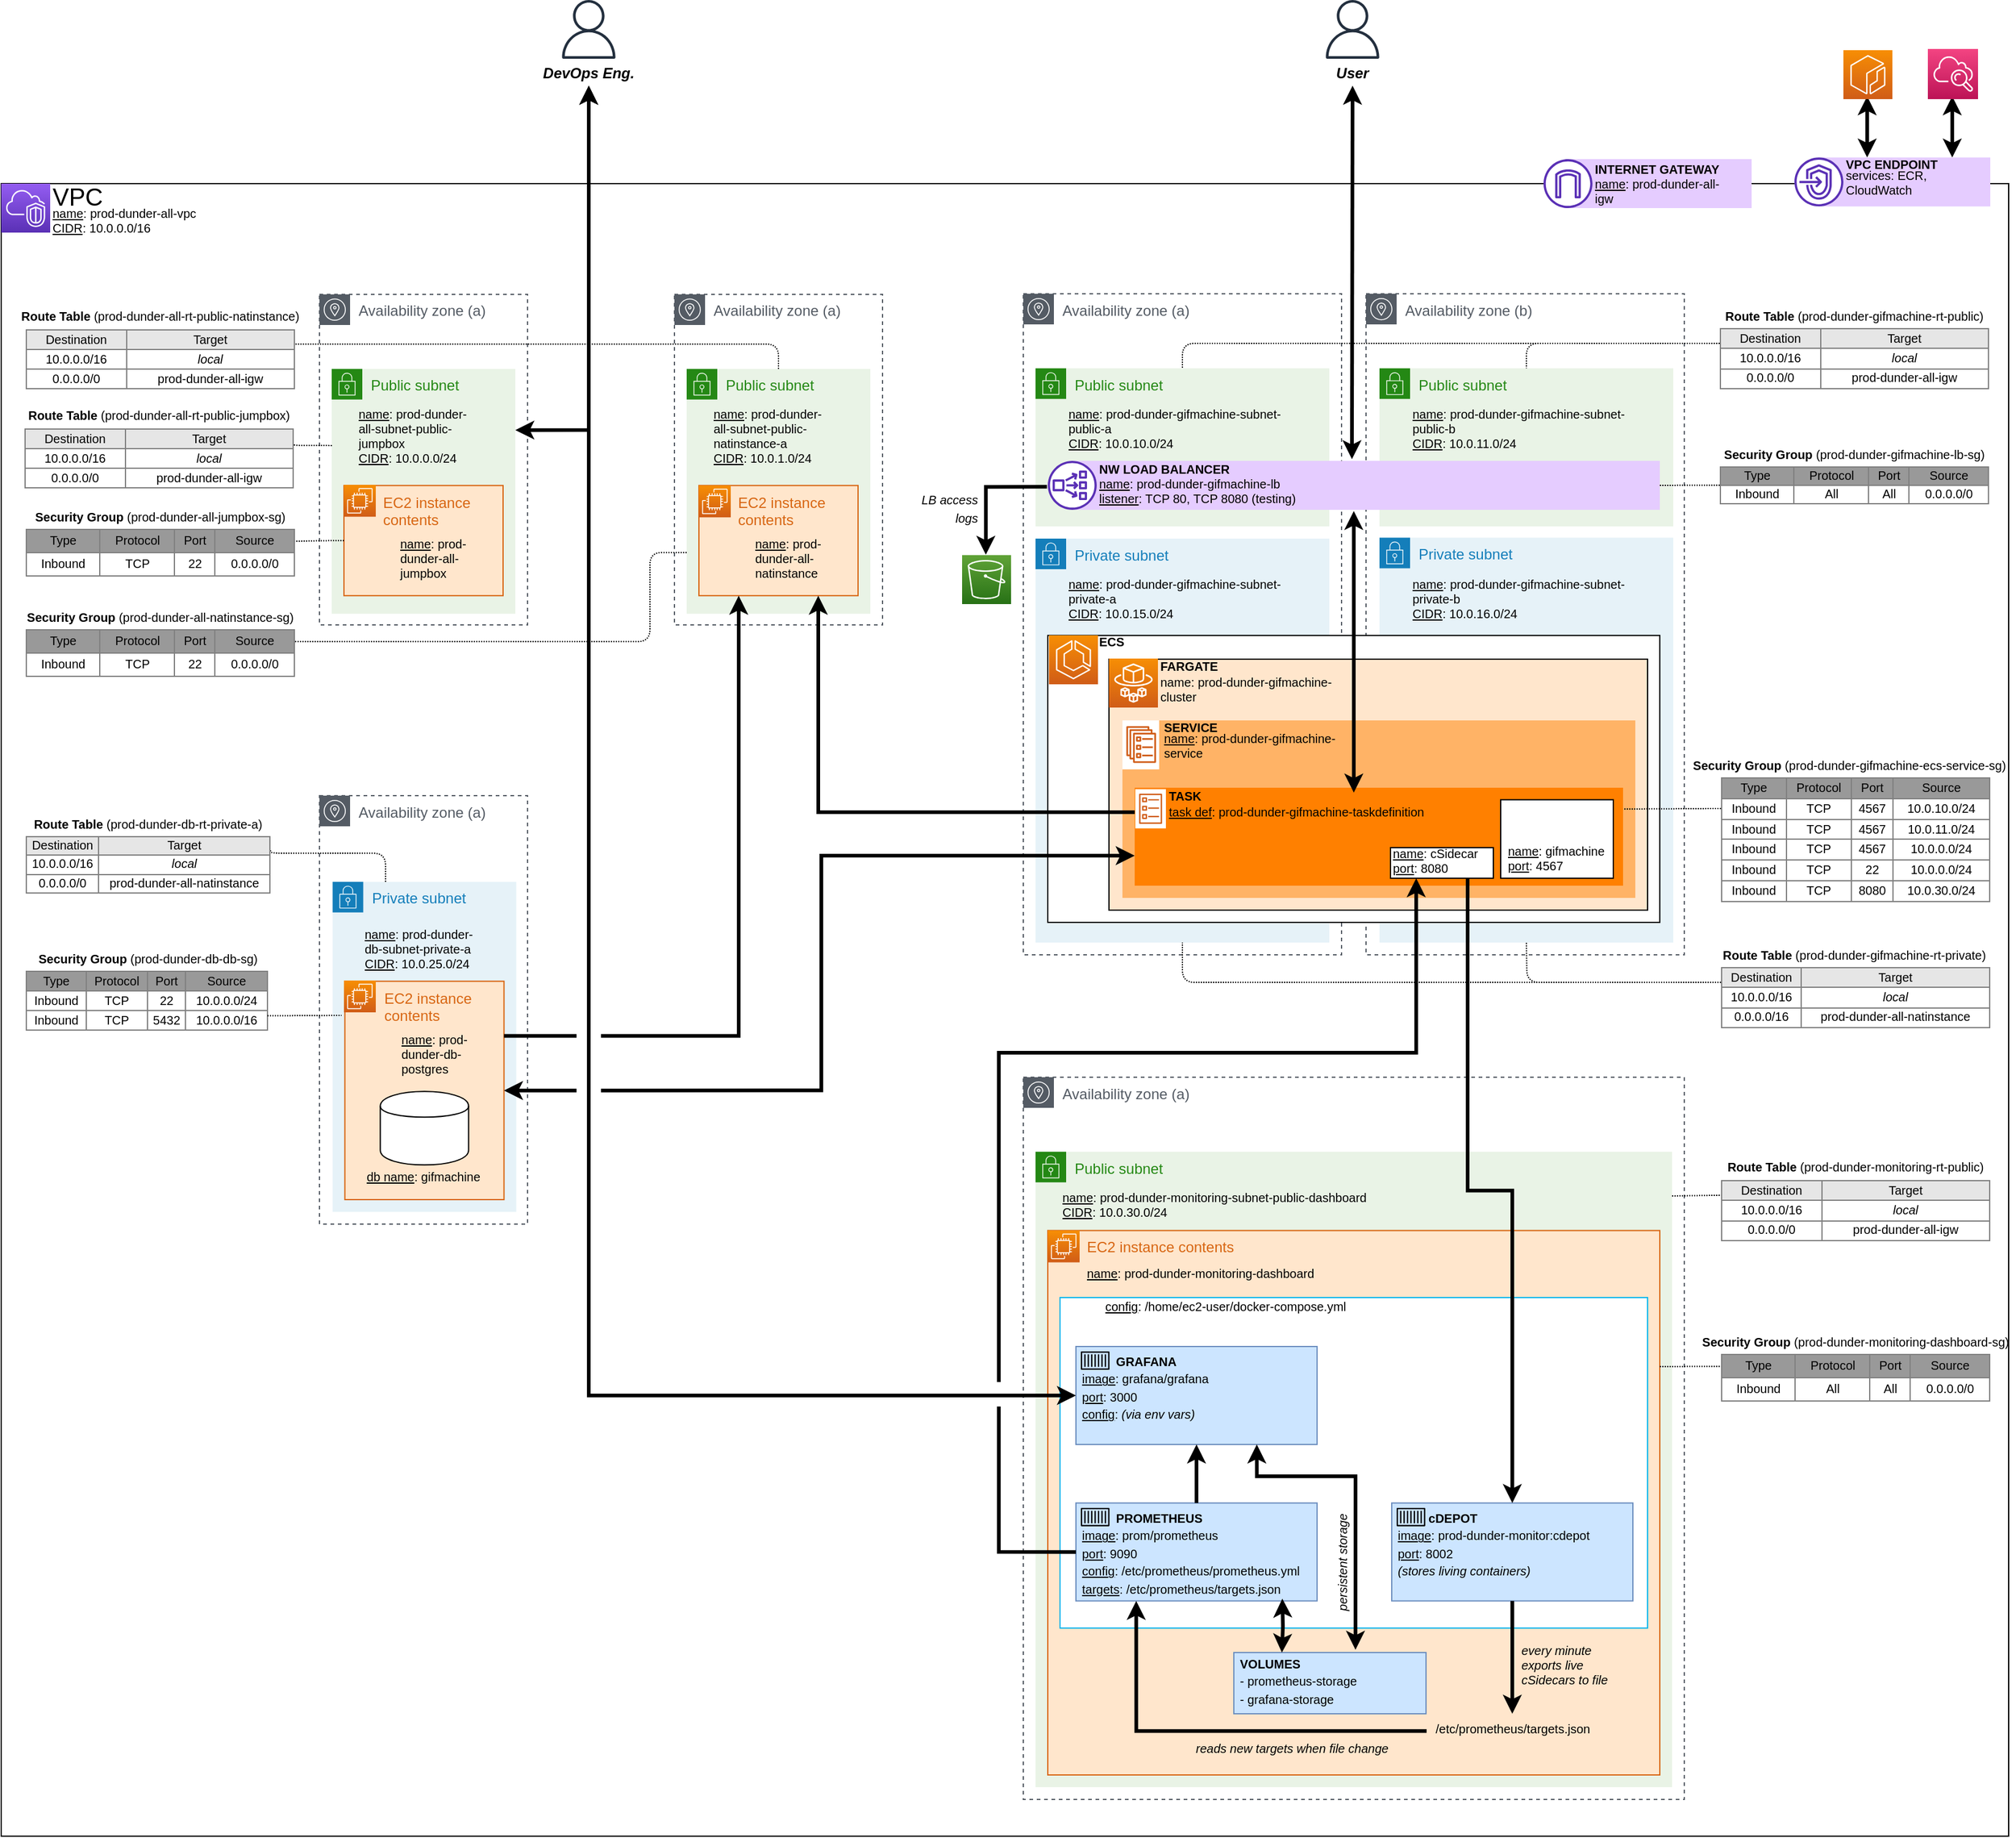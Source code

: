 <mxfile version="13.7.6" type="device"><diagram id="almdAs-EcqCOeRHBdsXN" name="Page-1"><mxGraphModel dx="929" dy="476" grid="1" gridSize="10" guides="1" tooltips="1" connect="1" arrows="1" fold="1" page="1" pageScale="1" pageWidth="2336" pageHeight="1654" math="0" shadow="0"><root><mxCell id="0"/><mxCell id="1" parent="0"/><mxCell id="RR1i9bbtBSMY-rAOn-pi-1" value="all" parent="0"/><mxCell id="RR1i9bbtBSMY-rAOn-pi-3" value="" style="rounded=0;whiteSpace=wrap;html=1;align=right;" parent="RR1i9bbtBSMY-rAOn-pi-1" vertex="1"><mxGeometry x="370" y="227" width="1640" height="1350" as="geometry"/></mxCell><mxCell id="RR1i9bbtBSMY-rAOn-pi-4" value="" style="outlineConnect=0;fontColor=#232F3E;gradientColor=#945DF2;gradientDirection=north;fillColor=#5A30B5;strokeColor=#ffffff;dashed=0;verticalLabelPosition=bottom;verticalAlign=top;align=center;html=1;fontSize=12;fontStyle=0;aspect=fixed;shape=mxgraph.aws4.resourceIcon;resIcon=mxgraph.aws4.vpc;" parent="RR1i9bbtBSMY-rAOn-pi-1" vertex="1"><mxGeometry x="370" y="227" width="40" height="40" as="geometry"/></mxCell><mxCell id="RR1i9bbtBSMY-rAOn-pi-6" value="&lt;div style=&quot;font-size: 10px&quot;&gt;&lt;u&gt;name&lt;/u&gt;: prod-dunder-all-vpc&lt;/div&gt;&lt;div style=&quot;font-size: 10px&quot;&gt;&lt;u&gt;CIDR&lt;/u&gt;: 10.0.0.0/16&lt;br style=&quot;font-size: 10px&quot;&gt;&lt;/div&gt;" style="text;html=1;strokeColor=none;fillColor=none;align=left;verticalAlign=middle;whiteSpace=wrap;rounded=0;horizontal=1;fontSize=10;" parent="RR1i9bbtBSMY-rAOn-pi-1" vertex="1"><mxGeometry x="410" y="247" width="170" height="20" as="geometry"/></mxCell><mxCell id="RR1i9bbtBSMY-rAOn-pi-7" value="&lt;font style=&quot;font-size: 20px&quot;&gt;VPC&lt;/font&gt;" style="text;html=1;strokeColor=none;fillColor=none;align=left;verticalAlign=middle;whiteSpace=wrap;rounded=0;fontColor=#000000;" parent="RR1i9bbtBSMY-rAOn-pi-1" vertex="1"><mxGeometry x="410" y="227" width="160" height="20" as="geometry"/></mxCell><mxCell id="RR1i9bbtBSMY-rAOn-pi-45" value="Availability zone (a)" style="outlineConnect=0;gradientColor=none;html=1;whiteSpace=wrap;fontSize=12;fontStyle=0;shape=mxgraph.aws4.group;grIcon=mxgraph.aws4.group_availability_zone;strokeColor=#545B64;fillColor=none;verticalAlign=top;align=left;spacingLeft=30;fontColor=#545B64;dashed=1;" parent="RR1i9bbtBSMY-rAOn-pi-1" vertex="1"><mxGeometry x="630" y="317.48" width="170" height="270" as="geometry"/></mxCell><mxCell id="RR1i9bbtBSMY-rAOn-pi-46" value="Public subnet" style="points=[[0,0],[0.25,0],[0.5,0],[0.75,0],[1,0],[1,0.25],[1,0.5],[1,0.75],[1,1],[0.75,1],[0.5,1],[0.25,1],[0,1],[0,0.75],[0,0.5],[0,0.25]];outlineConnect=0;gradientColor=none;html=1;whiteSpace=wrap;fontSize=12;fontStyle=0;shape=mxgraph.aws4.group;grIcon=mxgraph.aws4.group_security_group;grStroke=0;strokeColor=#248814;fillColor=#E9F3E6;verticalAlign=top;align=left;spacingLeft=30;fontColor=#248814;dashed=0;" parent="RR1i9bbtBSMY-rAOn-pi-1" vertex="1"><mxGeometry x="640" y="378.34" width="150" height="200" as="geometry"/></mxCell><mxCell id="RR1i9bbtBSMY-rAOn-pi-47" value="&lt;u&gt;name&lt;/u&gt;: prod-dunder-all-subnet-public-jumpbox&lt;br&gt;&lt;u&gt;CIDR&lt;/u&gt;: 10.0.0.0/24" style="text;html=1;strokeColor=none;fillColor=none;align=left;verticalAlign=top;whiteSpace=wrap;rounded=0;fontSize=10;spacingTop=-5;" parent="RR1i9bbtBSMY-rAOn-pi-1" vertex="1"><mxGeometry x="660" y="408.34" width="100" height="50" as="geometry"/></mxCell><mxCell id="RR1i9bbtBSMY-rAOn-pi-48" value="EC2 instance contents" style="points=[[0,0],[0.25,0],[0.5,0],[0.75,0],[1,0],[1,0.25],[1,0.5],[1,0.75],[1,1],[0.75,1],[0.5,1],[0.25,1],[0,1],[0,0.75],[0,0.5],[0,0.25]];outlineConnect=0;gradientColor=none;html=1;whiteSpace=wrap;fontSize=12;fontStyle=0;shape=mxgraph.aws4.group;grIcon=mxgraph.aws4.group_ec2_instance_contents;strokeColor=#D86613;verticalAlign=top;align=left;spacingLeft=30;fontColor=#D86613;dashed=0;fillColor=#FFE6CC;" parent="RR1i9bbtBSMY-rAOn-pi-1" vertex="1"><mxGeometry x="650" y="473.65" width="130" height="90" as="geometry"/></mxCell><mxCell id="RR1i9bbtBSMY-rAOn-pi-49" value="" style="rounded=1;orthogonalLoop=1;jettySize=auto;html=1;fontSize=10;endArrow=none;endFill=0;comic=0;shadow=0;startSize=6;jumpStyle=none;dashed=1;dashPattern=1 1;entryX=1;entryY=0.25;entryDx=0;entryDy=0;exitX=0.001;exitY=0.448;exitDx=0;exitDy=0;edgeStyle=orthogonalEdgeStyle;exitPerimeter=0;" parent="RR1i9bbtBSMY-rAOn-pi-1" target="RR1i9bbtBSMY-rAOn-pi-56" edge="1"><mxGeometry relative="1" as="geometry"><mxPoint x="640.15" y="440.94" as="sourcePoint"/><mxPoint x="610" y="393.86" as="targetPoint"/></mxGeometry></mxCell><mxCell id="RR1i9bbtBSMY-rAOn-pi-50" value="&lt;table border=&quot;1&quot; width=&quot;100%&quot; style=&quot;width: 100% ; height: 100% ; border-collapse: collapse ; font-size: 10px&quot;&gt;&lt;tbody style=&quot;font-size: 10px&quot;&gt;&lt;tr style=&quot;font-size: 10px&quot;&gt;&lt;td style=&quot;background-color: rgb(153 , 153 , 153) ; font-size: 10px&quot;&gt;Type&lt;/td&gt;&lt;td style=&quot;background-color: rgb(153 , 153 , 153) ; font-size: 10px&quot;&gt;Protocol&lt;/td&gt;&lt;td style=&quot;background-color: rgb(153 , 153 , 153)&quot;&gt;Port&lt;/td&gt;&lt;td style=&quot;background-color: rgb(153 , 153 , 153)&quot;&gt;Source&lt;/td&gt;&lt;/tr&gt;&lt;tr style=&quot;font-size: 10px&quot;&gt;&lt;td style=&quot;font-size: 10px&quot;&gt;Inbound&lt;/td&gt;&lt;td style=&quot;font-size: 10px&quot;&gt;&lt;span style=&quot;font-size: 10px&quot;&gt;TCP&lt;/span&gt;&lt;/td&gt;&lt;td&gt;22&lt;/td&gt;&lt;td&gt;0.0.0.0/0&lt;/td&gt;&lt;/tr&gt;&lt;/tbody&gt;&lt;/table&gt;" style="text;html=1;strokeColor=none;fillColor=none;overflow=fill;fontSize=10;align=center;" parent="RR1i9bbtBSMY-rAOn-pi-1" vertex="1"><mxGeometry x="390" y="509.38" width="220" height="39.24" as="geometry"/></mxCell><mxCell id="RR1i9bbtBSMY-rAOn-pi-51" value="Security Group&amp;nbsp;&lt;span style=&quot;font-weight: normal&quot;&gt;(&lt;/span&gt;&lt;span style=&quot;font-weight: 400 ; text-align: left&quot;&gt;prod-dunder&lt;/span&gt;&lt;span style=&quot;font-weight: 400&quot;&gt;-all-jumpbox-sg)&lt;/span&gt;" style="text;html=1;strokeColor=none;fillColor=none;align=center;verticalAlign=middle;whiteSpace=wrap;rounded=0;fontSize=10;fontStyle=1" parent="RR1i9bbtBSMY-rAOn-pi-1" vertex="1"><mxGeometry x="380" y="489" width="240" height="20" as="geometry"/></mxCell><mxCell id="RR1i9bbtBSMY-rAOn-pi-52" value="" style="edgeStyle=orthogonalEdgeStyle;rounded=1;orthogonalLoop=1;jettySize=auto;html=1;fontSize=10;endArrow=none;endFill=0;comic=0;shadow=0;startSize=6;jumpStyle=none;dashed=1;dashPattern=1 1;entryX=1;entryY=0.25;entryDx=0;entryDy=0;exitX=0;exitY=0.5;exitDx=0;exitDy=0;" parent="RR1i9bbtBSMY-rAOn-pi-1" source="RR1i9bbtBSMY-rAOn-pi-48" target="RR1i9bbtBSMY-rAOn-pi-50" edge="1"><mxGeometry relative="1" as="geometry"><mxPoint x="650" y="497.86" as="sourcePoint"/><mxPoint x="1740.5" y="604.91" as="targetPoint"/></mxGeometry></mxCell><mxCell id="RR1i9bbtBSMY-rAOn-pi-53" value="&lt;u&gt;name&lt;/u&gt;: prod-dunder-all-jumpbox" style="text;html=1;strokeColor=none;fillColor=none;align=left;verticalAlign=top;whiteSpace=wrap;rounded=0;fontSize=10;spacingTop=-5;" parent="RR1i9bbtBSMY-rAOn-pi-1" vertex="1"><mxGeometry x="694" y="513.65" width="80" height="30" as="geometry"/></mxCell><mxCell id="RR1i9bbtBSMY-rAOn-pi-54" value="" style="shape=image;html=1;verticalAlign=top;verticalLabelPosition=bottom;labelBackgroundColor=#ffffff;imageAspect=0;aspect=fixed;image=https://cdn4.iconfinder.com/data/icons/proglyphs-free/512/Linux_-_Tux-128.png;strokeColor=#000000;fillColor=#CCE5FF;fontSize=10;align=left;" parent="RR1i9bbtBSMY-rAOn-pi-1" vertex="1"><mxGeometry x="656" y="513.65" width="38" height="38" as="geometry"/></mxCell><mxCell id="RR1i9bbtBSMY-rAOn-pi-55" value="" style="shape=image;html=1;verticalAlign=top;verticalLabelPosition=bottom;labelBackgroundColor=#ffffff;imageAspect=0;aspect=fixed;image=https://cdn3.iconfinder.com/data/icons/humano2/128x128/apps/guake.png;fillColor=#ffffff;" parent="RR1i9bbtBSMY-rAOn-pi-1" vertex="1"><mxGeometry x="755.0" y="473.65" width="25" height="25" as="geometry"/></mxCell><mxCell id="RR1i9bbtBSMY-rAOn-pi-56" value="&lt;table border=&quot;1&quot; width=&quot;100%&quot; style=&quot;width: 100% ; height: 100% ; border-collapse: collapse ; font-size: 10px&quot;&gt;&lt;tbody style=&quot;font-size: 10px&quot;&gt;&lt;tr style=&quot;font-size: 10px&quot;&gt;&lt;td style=&quot;background-color: rgb(230 , 230 , 230) ; font-size: 10px&quot;&gt;Destination&lt;/td&gt;&lt;td style=&quot;background-color: rgb(230 , 230 , 230) ; font-size: 10px&quot;&gt;Target&lt;/td&gt;&lt;/tr&gt;&lt;tr style=&quot;font-size: 10px&quot;&gt;&lt;td style=&quot;font-size: 10px&quot;&gt;10.0.0.0/16&lt;/td&gt;&lt;td style=&quot;font-size: 10px&quot;&gt;&lt;i style=&quot;font-size: 10px&quot;&gt;local&lt;/i&gt;&lt;/td&gt;&lt;/tr&gt;&lt;tr&gt;&lt;td&gt;0.0.0.0/0&lt;/td&gt;&lt;td&gt;&lt;span style=&quot;text-align: left&quot;&gt;prod-dunder&lt;/span&gt;-all-igw&lt;br&gt;&lt;/td&gt;&lt;/tr&gt;&lt;/tbody&gt;&lt;/table&gt;" style="text;html=1;strokeColor=none;fillColor=none;overflow=fill;fontSize=10;align=center;" parent="RR1i9bbtBSMY-rAOn-pi-1" vertex="1"><mxGeometry x="389" y="427.36" width="220" height="48.64" as="geometry"/></mxCell><mxCell id="RR1i9bbtBSMY-rAOn-pi-57" value="Route Table&amp;nbsp;&lt;span style=&quot;font-weight: normal&quot;&gt;(&lt;/span&gt;&lt;span style=&quot;font-weight: 400 ; text-align: left&quot;&gt;prod-dunder&lt;/span&gt;&lt;span style=&quot;font-weight: normal&quot;&gt;-all-rt-public-jumpbox)&lt;/span&gt;" style="text;html=1;strokeColor=none;fillColor=none;align=center;verticalAlign=middle;whiteSpace=wrap;rounded=0;fontSize=10;fontStyle=1" parent="RR1i9bbtBSMY-rAOn-pi-1" vertex="1"><mxGeometry x="389" y="406.48" width="220" height="20" as="geometry"/></mxCell><mxCell id="RR1i9bbtBSMY-rAOn-pi-148" value="" style="group;spacingLeft=5;align=left;spacing=2;" parent="RR1i9bbtBSMY-rAOn-pi-1" vertex="1" connectable="0"><mxGeometry x="1650" y="207" width="170" height="40" as="geometry"/></mxCell><mxCell id="RR1i9bbtBSMY-rAOn-pi-149" value="&lt;b&gt;INTERNET GATEWAY&lt;/b&gt;&lt;br&gt;&lt;u&gt;name&lt;/u&gt;&lt;span&gt;: prod-dunder-all-&lt;/span&gt;&lt;br&gt;&lt;span&gt;igw&lt;/span&gt;" style="rounded=0;whiteSpace=wrap;html=1;fontSize=10;align=left;strokeColor=none;fillColor=#E5CCFF;spacingLeft=20;" parent="RR1i9bbtBSMY-rAOn-pi-148" vertex="1"><mxGeometry width="150" height="40" as="geometry"/></mxCell><mxCell id="RR1i9bbtBSMY-rAOn-pi-150" value="" style="group" parent="RR1i9bbtBSMY-rAOn-pi-148" vertex="1" connectable="0"><mxGeometry x="-20" width="40" height="40" as="geometry"/></mxCell><mxCell id="RR1i9bbtBSMY-rAOn-pi-151" value="" style="ellipse;whiteSpace=wrap;html=1;align=right;strokeColor=none;" parent="RR1i9bbtBSMY-rAOn-pi-150" vertex="1"><mxGeometry width="40" height="40" as="geometry"/></mxCell><mxCell id="RR1i9bbtBSMY-rAOn-pi-152" value="" style="outlineConnect=0;fontColor=#232F3E;gradientColor=none;fillColor=#5A30B5;strokeColor=none;dashed=0;verticalLabelPosition=bottom;verticalAlign=top;align=center;html=1;fontSize=12;fontStyle=0;aspect=fixed;pointerEvents=1;shape=mxgraph.aws4.internet_gateway;" parent="RR1i9bbtBSMY-rAOn-pi-150" vertex="1"><mxGeometry width="40" height="40" as="geometry"/></mxCell><mxCell id="RR1i9bbtBSMY-rAOn-pi-362" value="" style="outlineConnect=0;fontColor=#232F3E;gradientColor=none;fillColor=#232F3E;strokeColor=none;dashed=0;verticalLabelPosition=bottom;verticalAlign=top;align=center;html=1;fontSize=12;fontStyle=0;aspect=fixed;pointerEvents=1;shape=mxgraph.aws4.user;" parent="RR1i9bbtBSMY-rAOn-pi-1" vertex="1"><mxGeometry x="826.0" y="77" width="48" height="48" as="geometry"/></mxCell><mxCell id="RR1i9bbtBSMY-rAOn-pi-363" value="&lt;font style=&quot;font-size: 12px&quot;&gt;DevOps Eng.&lt;/font&gt;" style="text;html=1;strokeColor=none;fillColor=none;align=center;verticalAlign=middle;whiteSpace=wrap;rounded=0;fontColor=#000000;fontStyle=3;fontSize=12;" parent="RR1i9bbtBSMY-rAOn-pi-1" vertex="1"><mxGeometry x="810" y="127" width="80" height="20" as="geometry"/></mxCell><mxCell id="RR1i9bbtBSMY-rAOn-pi-364" value="" style="rounded=0;orthogonalLoop=1;jettySize=auto;html=1;fontSize=12;entryX=1;entryY=0.25;entryDx=0;entryDy=0;strokeWidth=3;startArrow=classic;startFill=1;exitX=0.5;exitY=1;exitDx=0;exitDy=0;edgeStyle=orthogonalEdgeStyle;" parent="RR1i9bbtBSMY-rAOn-pi-1" source="RR1i9bbtBSMY-rAOn-pi-363" edge="1"><mxGeometry relative="1" as="geometry"><mxPoint x="1249" y="157" as="sourcePoint"/><mxPoint x="790" y="428.34" as="targetPoint"/><Array as="points"><mxPoint x="850" y="428"/></Array></mxGeometry></mxCell><mxCell id="RR1i9bbtBSMY-rAOn-pi-365" value="" style="rounded=0;whiteSpace=wrap;html=1;fontSize=10;align=left;strokeColor=none;fillColor=#E5CCFF;" parent="RR1i9bbtBSMY-rAOn-pi-1" vertex="1"><mxGeometry x="1855" y="205.66" width="140" height="40" as="geometry"/></mxCell><mxCell id="RR1i9bbtBSMY-rAOn-pi-366" value="services: ECR, CloudWatch" style="text;html=1;strokeColor=none;fillColor=none;align=left;verticalAlign=middle;whiteSpace=wrap;rounded=0;fontSize=10;horizontal=1;spacing=2;spacingTop=0;labelPosition=center;verticalLabelPosition=middle;" parent="RR1i9bbtBSMY-rAOn-pi-1" vertex="1"><mxGeometry x="1875" y="215.66" width="120" height="20" as="geometry"/></mxCell><mxCell id="RR1i9bbtBSMY-rAOn-pi-367" value="&lt;b&gt;VPC ENDPOINT&lt;/b&gt;" style="text;html=1;strokeColor=none;fillColor=none;align=left;verticalAlign=middle;whiteSpace=wrap;rounded=0;fontSize=10;" parent="RR1i9bbtBSMY-rAOn-pi-1" vertex="1"><mxGeometry x="1875" y="205.66" width="120" height="10" as="geometry"/></mxCell><mxCell id="RR1i9bbtBSMY-rAOn-pi-368" value="" style="group" parent="RR1i9bbtBSMY-rAOn-pi-1" vertex="1" connectable="0"><mxGeometry x="1835" y="205.66" width="40" height="40" as="geometry"/></mxCell><mxCell id="RR1i9bbtBSMY-rAOn-pi-369" value="" style="ellipse;whiteSpace=wrap;html=1;align=right;strokeColor=none;" parent="RR1i9bbtBSMY-rAOn-pi-368" vertex="1"><mxGeometry width="40" height="40" as="geometry"/></mxCell><mxCell id="RR1i9bbtBSMY-rAOn-pi-370" value="" style="outlineConnect=0;fontColor=#232F3E;gradientColor=none;fillColor=#5A30B5;strokeColor=none;dashed=0;verticalLabelPosition=bottom;verticalAlign=top;align=center;html=1;fontSize=12;fontStyle=0;aspect=fixed;pointerEvents=1;shape=mxgraph.aws4.endpoints;" parent="RR1i9bbtBSMY-rAOn-pi-368" vertex="1"><mxGeometry width="40" height="40" as="geometry"/></mxCell><mxCell id="RR1i9bbtBSMY-rAOn-pi-371" value="" style="rounded=0;orthogonalLoop=1;jettySize=auto;html=1;fontSize=12;entryX=0.5;entryY=0;entryDx=0;entryDy=0;strokeWidth=3;startArrow=classic;startFill=1;" parent="RR1i9bbtBSMY-rAOn-pi-1" edge="1"><mxGeometry relative="1" as="geometry"><mxPoint x="1894.41" y="155.66" as="sourcePoint"/><mxPoint x="1894.41" y="205.66" as="targetPoint"/></mxGeometry></mxCell><mxCell id="RR1i9bbtBSMY-rAOn-pi-372" value="" style="rounded=0;orthogonalLoop=1;jettySize=auto;html=1;fontSize=12;entryX=0.5;entryY=0;entryDx=0;entryDy=0;strokeWidth=3;startArrow=classic;startFill=1;" parent="RR1i9bbtBSMY-rAOn-pi-1" edge="1"><mxGeometry relative="1" as="geometry"><mxPoint x="1963.91" y="155.66" as="sourcePoint"/><mxPoint x="1963.91" y="205.66" as="targetPoint"/></mxGeometry></mxCell><mxCell id="RR1i9bbtBSMY-rAOn-pi-373" value="" style="outlineConnect=0;fontColor=#232F3E;gradientColor=#F78E04;gradientDirection=north;fillColor=#D05C17;strokeColor=#ffffff;dashed=0;verticalLabelPosition=bottom;verticalAlign=top;align=center;html=1;fontSize=12;fontStyle=0;aspect=fixed;shape=mxgraph.aws4.resourceIcon;resIcon=mxgraph.aws4.ecr;" parent="RR1i9bbtBSMY-rAOn-pi-1" vertex="1"><mxGeometry x="1875" y="118.0" width="40" height="40" as="geometry"/></mxCell><mxCell id="RR1i9bbtBSMY-rAOn-pi-374" value="" style="outlineConnect=0;fontColor=#232F3E;gradientColor=#F34482;gradientDirection=north;fillColor=#BC1356;strokeColor=#ffffff;dashed=0;verticalLabelPosition=bottom;verticalAlign=top;align=center;html=1;fontSize=12;fontStyle=0;aspect=fixed;shape=mxgraph.aws4.resourceIcon;resIcon=mxgraph.aws4.cloudwatch;" parent="RR1i9bbtBSMY-rAOn-pi-1" vertex="1"><mxGeometry x="1944" y="117.0" width="41" height="41" as="geometry"/></mxCell><mxCell id="elt-GCW18a1s2z4RnyqM-8" value="Availability zone (a)" style="outlineConnect=0;gradientColor=none;html=1;whiteSpace=wrap;fontSize=12;fontStyle=0;shape=mxgraph.aws4.group;grIcon=mxgraph.aws4.group_availability_zone;strokeColor=#545B64;fillColor=none;verticalAlign=top;align=left;spacingLeft=30;fontColor=#545B64;dashed=1;" parent="RR1i9bbtBSMY-rAOn-pi-1" vertex="1"><mxGeometry x="920" y="317.48" width="170" height="270" as="geometry"/></mxCell><mxCell id="elt-GCW18a1s2z4RnyqM-9" value="Public subnet" style="points=[[0,0],[0.25,0],[0.5,0],[0.75,0],[1,0],[1,0.25],[1,0.5],[1,0.75],[1,1],[0.75,1],[0.5,1],[0.25,1],[0,1],[0,0.75],[0,0.5],[0,0.25]];outlineConnect=0;gradientColor=none;html=1;whiteSpace=wrap;fontSize=12;fontStyle=0;shape=mxgraph.aws4.group;grIcon=mxgraph.aws4.group_security_group;grStroke=0;strokeColor=#248814;fillColor=#E9F3E6;verticalAlign=top;align=left;spacingLeft=30;fontColor=#248814;dashed=0;" parent="RR1i9bbtBSMY-rAOn-pi-1" vertex="1"><mxGeometry x="930" y="378.34" width="150" height="200" as="geometry"/></mxCell><mxCell id="elt-GCW18a1s2z4RnyqM-10" value="&lt;u&gt;name&lt;/u&gt;: prod-dunder-all-subnet-public-natinstance-a&lt;br&gt;&lt;u&gt;CIDR&lt;/u&gt;: 10.0.1.0/24" style="text;html=1;strokeColor=none;fillColor=none;align=left;verticalAlign=top;whiteSpace=wrap;rounded=0;fontSize=10;spacingTop=-5;" parent="RR1i9bbtBSMY-rAOn-pi-1" vertex="1"><mxGeometry x="950" y="408.34" width="100" height="50" as="geometry"/></mxCell><mxCell id="elt-GCW18a1s2z4RnyqM-11" value="EC2 instance contents" style="points=[[0,0],[0.25,0],[0.5,0],[0.75,0],[1,0],[1,0.25],[1,0.5],[1,0.75],[1,1],[0.75,1],[0.5,1],[0.25,1],[0,1],[0,0.75],[0,0.5],[0,0.25]];outlineConnect=0;gradientColor=none;html=1;whiteSpace=wrap;fontSize=12;fontStyle=0;shape=mxgraph.aws4.group;grIcon=mxgraph.aws4.group_ec2_instance_contents;strokeColor=#D86613;verticalAlign=top;align=left;spacingLeft=30;fontColor=#D86613;dashed=0;fillColor=#FFE6CC;" parent="RR1i9bbtBSMY-rAOn-pi-1" vertex="1"><mxGeometry x="940" y="473.65" width="130" height="90" as="geometry"/></mxCell><mxCell id="elt-GCW18a1s2z4RnyqM-12" value="&lt;u&gt;name&lt;/u&gt;: prod-dunder-all-natinstance" style="text;html=1;strokeColor=none;fillColor=none;align=left;verticalAlign=top;whiteSpace=wrap;rounded=0;fontSize=10;spacingTop=-5;" parent="RR1i9bbtBSMY-rAOn-pi-1" vertex="1"><mxGeometry x="984" y="513.65" width="80" height="30" as="geometry"/></mxCell><mxCell id="elt-GCW18a1s2z4RnyqM-13" value="" style="shape=image;html=1;verticalAlign=top;verticalLabelPosition=bottom;labelBackgroundColor=#ffffff;imageAspect=0;aspect=fixed;image=https://cdn4.iconfinder.com/data/icons/proglyphs-free/512/Linux_-_Tux-128.png;strokeColor=#000000;fillColor=#CCE5FF;fontSize=10;align=left;" parent="RR1i9bbtBSMY-rAOn-pi-1" vertex="1"><mxGeometry x="946" y="513.65" width="38" height="38" as="geometry"/></mxCell><mxCell id="elt-GCW18a1s2z4RnyqM-14" value="" style="shape=image;html=1;verticalAlign=top;verticalLabelPosition=bottom;labelBackgroundColor=#ffffff;imageAspect=0;aspect=fixed;image=https://cdn3.iconfinder.com/data/icons/humano2/128x128/apps/guake.png;fillColor=#ffffff;" parent="RR1i9bbtBSMY-rAOn-pi-1" vertex="1"><mxGeometry x="1045.0" y="473.65" width="25" height="25" as="geometry"/></mxCell><mxCell id="elt-GCW18a1s2z4RnyqM-27" value="&lt;table border=&quot;1&quot; width=&quot;100%&quot; style=&quot;width: 100% ; height: 100% ; border-collapse: collapse ; font-size: 10px&quot;&gt;&lt;tbody style=&quot;font-size: 10px&quot;&gt;&lt;tr style=&quot;font-size: 10px&quot;&gt;&lt;td style=&quot;background-color: rgb(153 , 153 , 153) ; font-size: 10px&quot;&gt;Type&lt;/td&gt;&lt;td style=&quot;background-color: rgb(153 , 153 , 153) ; font-size: 10px&quot;&gt;Protocol&lt;/td&gt;&lt;td style=&quot;background-color: rgb(153 , 153 , 153)&quot;&gt;Port&lt;/td&gt;&lt;td style=&quot;background-color: rgb(153 , 153 , 153)&quot;&gt;Source&lt;/td&gt;&lt;/tr&gt;&lt;tr style=&quot;font-size: 10px&quot;&gt;&lt;td style=&quot;font-size: 10px&quot;&gt;Inbound&lt;/td&gt;&lt;td style=&quot;font-size: 10px&quot;&gt;&lt;span style=&quot;font-size: 10px&quot;&gt;TCP&lt;/span&gt;&lt;/td&gt;&lt;td&gt;22&lt;/td&gt;&lt;td&gt;0.0.0.0/0&lt;/td&gt;&lt;/tr&gt;&lt;/tbody&gt;&lt;/table&gt;" style="text;html=1;strokeColor=none;fillColor=none;overflow=fill;fontSize=10;align=center;" parent="RR1i9bbtBSMY-rAOn-pi-1" vertex="1"><mxGeometry x="390" y="591.28" width="220" height="39.24" as="geometry"/></mxCell><mxCell id="elt-GCW18a1s2z4RnyqM-28" value="Security Group&amp;nbsp;&lt;span style=&quot;font-weight: normal&quot;&gt;(&lt;/span&gt;&lt;span style=&quot;font-weight: 400 ; text-align: left&quot;&gt;prod-dunder&lt;/span&gt;&lt;span style=&quot;font-weight: 400&quot;&gt;-all-natinstance-sg)&lt;/span&gt;" style="text;html=1;strokeColor=none;fillColor=none;align=center;verticalAlign=middle;whiteSpace=wrap;rounded=0;fontSize=10;fontStyle=1" parent="RR1i9bbtBSMY-rAOn-pi-1" vertex="1"><mxGeometry x="380" y="570.9" width="240" height="20" as="geometry"/></mxCell><mxCell id="elt-GCW18a1s2z4RnyqM-29" value="" style="edgeStyle=orthogonalEdgeStyle;rounded=1;orthogonalLoop=1;jettySize=auto;html=1;fontSize=10;endArrow=none;endFill=0;comic=0;shadow=0;startSize=6;jumpStyle=none;dashed=1;dashPattern=1 1;entryX=1;entryY=0.25;entryDx=0;entryDy=0;exitX=0;exitY=0.75;exitDx=0;exitDy=0;" parent="RR1i9bbtBSMY-rAOn-pi-1" target="elt-GCW18a1s2z4RnyqM-27" edge="1"><mxGeometry relative="1" as="geometry"><mxPoint x="930" y="528.34" as="sourcePoint"/><mxPoint x="620" y="529.19" as="targetPoint"/><Array as="points"><mxPoint x="900" y="528"/><mxPoint x="900" y="601"/></Array></mxGeometry></mxCell><mxCell id="elt-GCW18a1s2z4RnyqM-30" value="&lt;table border=&quot;1&quot; width=&quot;100%&quot; style=&quot;width: 100% ; height: 100% ; border-collapse: collapse ; font-size: 10px&quot;&gt;&lt;tbody style=&quot;font-size: 10px&quot;&gt;&lt;tr style=&quot;font-size: 10px&quot;&gt;&lt;td style=&quot;background-color: rgb(230 , 230 , 230) ; font-size: 10px&quot;&gt;Destination&lt;/td&gt;&lt;td style=&quot;background-color: rgb(230 , 230 , 230) ; font-size: 10px&quot;&gt;Target&lt;/td&gt;&lt;/tr&gt;&lt;tr style=&quot;font-size: 10px&quot;&gt;&lt;td style=&quot;font-size: 10px&quot;&gt;10.0.0.0/16&lt;/td&gt;&lt;td style=&quot;font-size: 10px&quot;&gt;&lt;i style=&quot;font-size: 10px&quot;&gt;local&lt;/i&gt;&lt;/td&gt;&lt;/tr&gt;&lt;tr&gt;&lt;td&gt;0.0.0.0/0&lt;/td&gt;&lt;td&gt;&lt;span style=&quot;text-align: left&quot;&gt;prod-dunder&lt;/span&gt;-all-igw&lt;br&gt;&lt;/td&gt;&lt;/tr&gt;&lt;/tbody&gt;&lt;/table&gt;" style="text;html=1;strokeColor=none;fillColor=none;overflow=fill;fontSize=10;align=center;" parent="RR1i9bbtBSMY-rAOn-pi-1" vertex="1"><mxGeometry x="390" y="345.92" width="220" height="48.64" as="geometry"/></mxCell><mxCell id="elt-GCW18a1s2z4RnyqM-31" value="Route Table&amp;nbsp;&lt;span style=&quot;font-weight: normal&quot;&gt;(&lt;/span&gt;&lt;span style=&quot;font-weight: 400 ; text-align: left&quot;&gt;prod-dunder&lt;/span&gt;&lt;span style=&quot;font-weight: normal&quot;&gt;-all-rt-public-natinstance)&lt;/span&gt;" style="text;html=1;strokeColor=none;fillColor=none;align=center;verticalAlign=middle;whiteSpace=wrap;rounded=0;fontSize=10;fontStyle=1" parent="RR1i9bbtBSMY-rAOn-pi-1" vertex="1"><mxGeometry x="380" y="325.04" width="240" height="20" as="geometry"/></mxCell><mxCell id="elt-GCW18a1s2z4RnyqM-32" value="" style="edgeStyle=orthogonalEdgeStyle;rounded=1;orthogonalLoop=1;jettySize=auto;html=1;fontSize=10;endArrow=none;endFill=0;comic=0;shadow=0;startSize=6;jumpStyle=none;dashed=1;dashPattern=1 1;entryX=1;entryY=0.25;entryDx=0;entryDy=0;exitX=0.5;exitY=0;exitDx=0;exitDy=0;" parent="RR1i9bbtBSMY-rAOn-pi-1" source="elt-GCW18a1s2z4RnyqM-9" target="elt-GCW18a1s2z4RnyqM-30" edge="1"><mxGeometry relative="1" as="geometry"><mxPoint x="940" y="538.34" as="sourcePoint"/><mxPoint x="620" y="611.09" as="targetPoint"/></mxGeometry></mxCell><mxCell id="elt-GCW18a1s2z4RnyqM-33" value="" style="outlineConnect=0;fontColor=#232F3E;gradientColor=#F78E04;gradientDirection=north;fillColor=#D05C17;strokeColor=#ffffff;dashed=0;verticalLabelPosition=bottom;verticalAlign=top;align=center;html=1;fontSize=12;fontStyle=0;aspect=fixed;shape=mxgraph.aws4.resourceIcon;resIcon=mxgraph.aws4.ec2;" parent="RR1i9bbtBSMY-rAOn-pi-1" vertex="1"><mxGeometry x="650" y="473.15" width="26" height="26" as="geometry"/></mxCell><mxCell id="elt-GCW18a1s2z4RnyqM-34" value="" style="outlineConnect=0;fontColor=#232F3E;gradientColor=#F78E04;gradientDirection=north;fillColor=#D05C17;strokeColor=#ffffff;dashed=0;verticalLabelPosition=bottom;verticalAlign=top;align=center;html=1;fontSize=12;fontStyle=0;aspect=fixed;shape=mxgraph.aws4.resourceIcon;resIcon=mxgraph.aws4.ec2;" parent="RR1i9bbtBSMY-rAOn-pi-1" vertex="1"><mxGeometry x="940" y="473.65" width="26" height="26" as="geometry"/></mxCell><mxCell id="RR1i9bbtBSMY-rAOn-pi-31" value="db" parent="0"/><mxCell id="QpNkot1jYvemyhOAnID_-2" value="Availability zone (a)" style="outlineConnect=0;gradientColor=none;html=1;whiteSpace=wrap;fontSize=12;fontStyle=0;shape=mxgraph.aws4.group;grIcon=mxgraph.aws4.group_availability_zone;strokeColor=#545B64;fillColor=none;verticalAlign=top;align=left;spacingLeft=30;fontColor=#545B64;dashed=1;" parent="RR1i9bbtBSMY-rAOn-pi-31" vertex="1"><mxGeometry x="630" y="727" width="170" height="350" as="geometry"/></mxCell><mxCell id="RR1i9bbtBSMY-rAOn-pi-413" value="" style="edgeStyle=orthogonalEdgeStyle;rounded=1;orthogonalLoop=1;jettySize=auto;html=1;fontSize=10;exitX=0;exitY=0.25;exitDx=0;exitDy=0;endArrow=none;endFill=0;comic=0;shadow=0;startSize=6;jumpStyle=none;dashed=1;dashPattern=1 1;entryX=0.5;entryY=0;entryDx=0;entryDy=0;" parent="RR1i9bbtBSMY-rAOn-pi-31" source="RR1i9bbtBSMY-rAOn-pi-211" target="RR1i9bbtBSMY-rAOn-pi-229" edge="1"><mxGeometry relative="1" as="geometry"><mxPoint x="1784" y="367.5" as="sourcePoint"/><mxPoint x="1345" y="387.86" as="targetPoint"/></mxGeometry></mxCell><mxCell id="QpNkot1jYvemyhOAnID_-1" value="Private subnet" style="points=[[0,0],[0.25,0],[0.5,0],[0.75,0],[1,0],[1,0.25],[1,0.5],[1,0.75],[1,1],[0.75,1],[0.5,1],[0.25,1],[0,1],[0,0.75],[0,0.5],[0,0.25]];outlineConnect=0;gradientColor=none;html=1;whiteSpace=wrap;fontSize=12;fontStyle=0;shape=mxgraph.aws4.group;grIcon=mxgraph.aws4.group_security_group;grStroke=0;strokeColor=#147EBA;fillColor=#E6F2F8;verticalAlign=top;align=left;spacingLeft=30;fontColor=#147EBA;dashed=0;" parent="RR1i9bbtBSMY-rAOn-pi-31" vertex="1"><mxGeometry x="640.75" y="797.38" width="150" height="269.62" as="geometry"/></mxCell><mxCell id="QpNkot1jYvemyhOAnID_-3" value="&lt;u&gt;name&lt;/u&gt;: prod-dunder-db-subnet-private-a&lt;br&gt;&lt;u&gt;CIDR&lt;/u&gt;: 10.0.25.0/24" style="text;html=1;strokeColor=none;fillColor=none;align=left;verticalAlign=bottom;whiteSpace=wrap;rounded=0;fontSize=10;" parent="RR1i9bbtBSMY-rAOn-pi-31" vertex="1"><mxGeometry x="665" y="832.76" width="100" height="40" as="geometry"/></mxCell><mxCell id="QpNkot1jYvemyhOAnID_-6" value="" style="edgeStyle=orthogonalEdgeStyle;rounded=1;orthogonalLoop=1;jettySize=auto;html=1;fontSize=10;endArrow=none;endFill=0;comic=0;shadow=0;startSize=6;jumpStyle=none;dashed=1;dashPattern=1 1;exitX=0.5;exitY=0;exitDx=0;exitDy=0;entryX=1;entryY=0.25;entryDx=0;entryDy=0;" parent="RR1i9bbtBSMY-rAOn-pi-31" target="QpNkot1jYvemyhOAnID_-7" edge="1"><mxGeometry relative="1" as="geometry"><mxPoint x="684" y="797.38" as="sourcePoint"/><mxPoint x="591.5" y="771.807" as="targetPoint"/><Array as="points"><mxPoint x="684" y="774"/></Array></mxGeometry></mxCell><mxCell id="QpNkot1jYvemyhOAnID_-7" value="&lt;table border=&quot;1&quot; width=&quot;100%&quot; style=&quot;width: 100% ; height: 100% ; border-collapse: collapse ; font-size: 10px&quot;&gt;&lt;tbody style=&quot;font-size: 10px&quot;&gt;&lt;tr style=&quot;font-size: 10px&quot;&gt;&lt;td style=&quot;background-color: rgb(230 , 230 , 230) ; font-size: 10px&quot;&gt;Destination&lt;/td&gt;&lt;td style=&quot;background-color: rgb(230 , 230 , 230) ; font-size: 10px&quot;&gt;Target&lt;/td&gt;&lt;/tr&gt;&lt;tr style=&quot;font-size: 10px&quot;&gt;&lt;td style=&quot;font-size: 10px&quot;&gt;10.0.0.0/16&lt;/td&gt;&lt;td style=&quot;font-size: 10px&quot;&gt;&lt;i style=&quot;font-size: 10px&quot;&gt;local&lt;/i&gt;&lt;/td&gt;&lt;/tr&gt;&lt;tr&gt;&lt;td&gt;0.0.0.0/0&lt;/td&gt;&lt;td&gt;prod-dunder-all-natinstance&lt;/td&gt;&lt;/tr&gt;&lt;/tbody&gt;&lt;/table&gt;" style="text;html=1;strokeColor=none;fillColor=none;overflow=fill;fontSize=10;align=center;" parent="RR1i9bbtBSMY-rAOn-pi-31" vertex="1"><mxGeometry x="390" y="759.87" width="200" height="47.13" as="geometry"/></mxCell><mxCell id="QpNkot1jYvemyhOAnID_-8" value="Route Table&amp;nbsp;&lt;span style=&quot;font-weight: normal&quot;&gt;(&lt;/span&gt;&lt;span style=&quot;font-weight: 400 ; text-align: left&quot;&gt;prod-dunder&lt;/span&gt;&lt;span style=&quot;font-weight: normal&quot;&gt;-&lt;/span&gt;&lt;span style=&quot;font-weight: 400 ; text-align: left&quot;&gt;db&lt;/span&gt;&lt;span style=&quot;font-weight: normal&quot;&gt;-rt-private-a)&lt;/span&gt;" style="text;html=1;strokeColor=none;fillColor=none;align=center;verticalAlign=middle;whiteSpace=wrap;rounded=0;fontSize=10;fontStyle=1" parent="RR1i9bbtBSMY-rAOn-pi-31" vertex="1"><mxGeometry x="390" y="739.87" width="200" height="20" as="geometry"/></mxCell><mxCell id="QpNkot1jYvemyhOAnID_-9" value="&lt;table border=&quot;1&quot; width=&quot;100%&quot; style=&quot;width: 100% ; height: 100% ; border-collapse: collapse ; font-size: 10px&quot;&gt;&lt;tbody style=&quot;font-size: 10px&quot;&gt;&lt;tr style=&quot;font-size: 10px&quot;&gt;&lt;td style=&quot;background-color: rgb(153 , 153 , 153) ; font-size: 10px&quot;&gt;Type&lt;/td&gt;&lt;td style=&quot;background-color: rgb(153 , 153 , 153) ; font-size: 10px&quot;&gt;Protocol&lt;/td&gt;&lt;td style=&quot;background-color: rgb(153 , 153 , 153)&quot;&gt;Port&lt;/td&gt;&lt;td style=&quot;background-color: rgb(153 , 153 , 153)&quot;&gt;Source&lt;/td&gt;&lt;/tr&gt;&lt;tr&gt;&lt;td&gt;Inbound&lt;/td&gt;&lt;td&gt;TCP&lt;/td&gt;&lt;td&gt;22&lt;/td&gt;&lt;td&gt;10.0.0.0/24&lt;/td&gt;&lt;/tr&gt;&lt;tr style=&quot;font-size: 10px&quot;&gt;&lt;td style=&quot;font-size: 10px&quot;&gt;Inbound&lt;/td&gt;&lt;td style=&quot;font-size: 10px&quot;&gt;&lt;span style=&quot;font-size: 10px&quot;&gt;TCP&lt;/span&gt;&lt;/td&gt;&lt;td&gt;5432&lt;/td&gt;&lt;td&gt;10.0.0.0/16&lt;/td&gt;&lt;/tr&gt;&lt;/tbody&gt;&lt;/table&gt;" style="text;html=1;strokeColor=none;fillColor=none;overflow=fill;fontSize=10;align=center;" parent="RR1i9bbtBSMY-rAOn-pi-31" vertex="1"><mxGeometry x="390" y="870.1" width="197.5" height="48.9" as="geometry"/></mxCell><mxCell id="QpNkot1jYvemyhOAnID_-10" value="Security Group&amp;nbsp;&lt;span style=&quot;font-weight: normal&quot;&gt;(&lt;/span&gt;&lt;span style=&quot;font-weight: 400 ; text-align: left&quot;&gt;prod-dunder&lt;/span&gt;&lt;span style=&quot;font-weight: normal&quot;&gt;-db&lt;/span&gt;&lt;span style=&quot;font-weight: normal&quot;&gt;-db-sg)&lt;/span&gt;" style="text;html=1;strokeColor=none;fillColor=none;align=center;verticalAlign=middle;whiteSpace=wrap;rounded=0;fontSize=10;fontStyle=1" parent="RR1i9bbtBSMY-rAOn-pi-31" vertex="1"><mxGeometry x="390" y="850.1" width="200" height="20" as="geometry"/></mxCell><mxCell id="QpNkot1jYvemyhOAnID_-11" value="" style="rounded=1;orthogonalLoop=1;jettySize=auto;html=1;fontSize=10;endArrow=none;endFill=0;comic=0;shadow=0;startSize=6;jumpStyle=none;dashed=1;dashPattern=1 1;exitX=1;exitY=0.75;exitDx=0;exitDy=0;" parent="RR1i9bbtBSMY-rAOn-pi-31" source="QpNkot1jYvemyhOAnID_-9" edge="1"><mxGeometry relative="1" as="geometry"><mxPoint x="590" y="872.1" as="sourcePoint"/><mxPoint x="648" y="906.514" as="targetPoint"/></mxGeometry></mxCell><mxCell id="QpNkot1jYvemyhOAnID_-16" value="EC2 instance contents" style="points=[[0,0],[0.25,0],[0.5,0],[0.75,0],[1,0],[1,0.25],[1,0.5],[1,0.75],[1,1],[0.75,1],[0.5,1],[0.25,1],[0,1],[0,0.75],[0,0.5],[0,0.25]];outlineConnect=0;gradientColor=none;html=1;whiteSpace=wrap;fontSize=12;fontStyle=0;shape=mxgraph.aws4.group;grIcon=mxgraph.aws4.group_ec2_instance_contents;strokeColor=#D86613;verticalAlign=top;align=left;spacingLeft=30;fontColor=#D86613;dashed=0;fillColor=#FFE6CC;" parent="RR1i9bbtBSMY-rAOn-pi-31" vertex="1"><mxGeometry x="650.75" y="878.67" width="130" height="178.33" as="geometry"/></mxCell><mxCell id="QpNkot1jYvemyhOAnID_-17" value="&lt;u&gt;name&lt;/u&gt;: prod-dunder-db-postgres" style="text;html=1;strokeColor=none;fillColor=none;align=left;verticalAlign=top;whiteSpace=wrap;rounded=0;fontSize=10;spacingTop=-5;" parent="RR1i9bbtBSMY-rAOn-pi-31" vertex="1"><mxGeometry x="694.75" y="918.67" width="80" height="30" as="geometry"/></mxCell><mxCell id="QpNkot1jYvemyhOAnID_-18" value="" style="shape=image;html=1;verticalAlign=top;verticalLabelPosition=bottom;labelBackgroundColor=#ffffff;imageAspect=0;aspect=fixed;image=https://cdn4.iconfinder.com/data/icons/proglyphs-free/512/Linux_-_Tux-128.png;strokeColor=#000000;fillColor=#CCE5FF;fontSize=10;align=left;" parent="RR1i9bbtBSMY-rAOn-pi-31" vertex="1"><mxGeometry x="656.75" y="918.67" width="38" height="38" as="geometry"/></mxCell><mxCell id="QpNkot1jYvemyhOAnID_-19" value="" style="shape=image;html=1;verticalAlign=top;verticalLabelPosition=bottom;labelBackgroundColor=#ffffff;imageAspect=0;aspect=fixed;image=https://cdn3.iconfinder.com/data/icons/humano2/128x128/apps/guake.png;fillColor=#ffffff;" parent="RR1i9bbtBSMY-rAOn-pi-31" vertex="1"><mxGeometry x="755.75" y="878.67" width="25" height="25" as="geometry"/></mxCell><mxCell id="QpNkot1jYvemyhOAnID_-21" value="&lt;font color=&quot;#000000&quot;&gt;&lt;u&gt;db name&lt;/u&gt;: gifmachine&lt;br&gt;&lt;/font&gt;" style="text;html=1;strokeColor=none;fillColor=none;align=center;verticalAlign=middle;whiteSpace=wrap;rounded=0;fontSize=10;fontColor=#FF8000;" parent="RR1i9bbtBSMY-rAOn-pi-31" vertex="1"><mxGeometry x="660" y="1028.67" width="110" height="18.07" as="geometry"/></mxCell><mxCell id="QpNkot1jYvemyhOAnID_-23" value="" style="shape=cylinder;whiteSpace=wrap;html=1;boundedLbl=1;backgroundOutline=1;" parent="RR1i9bbtBSMY-rAOn-pi-31" vertex="1"><mxGeometry x="679.69" y="968.67" width="72.12" height="60" as="geometry"/></mxCell><mxCell id="QpNkot1jYvemyhOAnID_-22" value="" style="shape=image;html=1;verticalAlign=top;verticalLabelPosition=bottom;labelBackgroundColor=#ffffff;imageAspect=0;aspect=fixed;image=https://cdn4.iconfinder.com/data/icons/logos-brands-5/24/postgresql-128.png" parent="RR1i9bbtBSMY-rAOn-pi-31" vertex="1"><mxGeometry x="701" y="993" width="31.67" height="31.67" as="geometry"/></mxCell><mxCell id="elt-GCW18a1s2z4RnyqM-17" value="" style="rounded=0;orthogonalLoop=1;jettySize=auto;html=1;fontSize=12;entryX=1;entryY=0.25;entryDx=0;entryDy=0;strokeWidth=3;startArrow=classic;startFill=1;exitX=0.25;exitY=1;exitDx=0;exitDy=0;edgeStyle=orthogonalEdgeStyle;endArrow=none;endFill=0;" parent="RR1i9bbtBSMY-rAOn-pi-31" source="elt-GCW18a1s2z4RnyqM-11" edge="1"><mxGeometry relative="1" as="geometry"><mxPoint x="995" y="563.65" as="sourcePoint"/><mxPoint x="780.75" y="923.253" as="targetPoint"/><Array as="points"><mxPoint x="973" y="923"/></Array></mxGeometry></mxCell><mxCell id="elt-GCW18a1s2z4RnyqM-36" value="" style="outlineConnect=0;fontColor=#232F3E;gradientColor=#F78E04;gradientDirection=north;fillColor=#D05C17;strokeColor=#ffffff;dashed=0;verticalLabelPosition=bottom;verticalAlign=top;align=center;html=1;fontSize=12;fontStyle=0;aspect=fixed;shape=mxgraph.aws4.resourceIcon;resIcon=mxgraph.aws4.ec2;" parent="RR1i9bbtBSMY-rAOn-pi-31" vertex="1"><mxGeometry x="650" y="878" width="26" height="26" as="geometry"/></mxCell><object label="gifmachine&#10;" id="RR1i9bbtBSMY-rAOn-pi-176"><mxCell parent="0"/></object><mxCell id="RR1i9bbtBSMY-rAOn-pi-182" value="Availability zone&amp;nbsp;(b)" style="outlineConnect=0;gradientColor=none;html=1;whiteSpace=wrap;fontSize=12;fontStyle=0;shape=mxgraph.aws4.group;grIcon=mxgraph.aws4.group_availability_zone;strokeColor=#545B64;fillColor=none;verticalAlign=top;align=left;spacingLeft=30;fontColor=#545B64;dashed=1;" parent="RR1i9bbtBSMY-rAOn-pi-176" vertex="1"><mxGeometry x="1485" y="317.04" width="260" height="539.96" as="geometry"/></mxCell><mxCell id="RR1i9bbtBSMY-rAOn-pi-183" value="Private subnet" style="points=[[0,0],[0.25,0],[0.5,0],[0.75,0],[1,0],[1,0.25],[1,0.5],[1,0.75],[1,1],[0.75,1],[0.5,1],[0.25,1],[0,1],[0,0.75],[0,0.5],[0,0.25]];outlineConnect=0;gradientColor=none;html=1;whiteSpace=wrap;fontSize=12;fontStyle=0;shape=mxgraph.aws4.group;grIcon=mxgraph.aws4.group_security_group;grStroke=0;strokeColor=#147EBA;fillColor=#E6F2F8;verticalAlign=top;align=left;spacingLeft=30;fontColor=#147EBA;dashed=0;" parent="RR1i9bbtBSMY-rAOn-pi-176" vertex="1"><mxGeometry x="1496" y="516.2" width="240" height="330.8" as="geometry"/></mxCell><mxCell id="RR1i9bbtBSMY-rAOn-pi-184" value="&lt;u&gt;name&lt;/u&gt;: prod-dunder-gifmachine-subnet-private-b&lt;br&gt;&lt;u&gt;CIDR&lt;/u&gt;: 10.0.16.0/24" style="text;html=1;strokeColor=none;fillColor=none;align=left;verticalAlign=bottom;whiteSpace=wrap;rounded=0;fontSize=10;" parent="RR1i9bbtBSMY-rAOn-pi-176" vertex="1"><mxGeometry x="1521" y="540.34" width="205" height="46.66" as="geometry"/></mxCell><mxCell id="RR1i9bbtBSMY-rAOn-pi-185" value="Availability zone&amp;nbsp;(a)" style="outlineConnect=0;gradientColor=none;html=1;whiteSpace=wrap;fontSize=12;fontStyle=0;shape=mxgraph.aws4.group;grIcon=mxgraph.aws4.group_availability_zone;strokeColor=#545B64;fillColor=none;verticalAlign=top;align=left;spacingLeft=30;fontColor=#545B64;dashed=1;" parent="RR1i9bbtBSMY-rAOn-pi-176" vertex="1"><mxGeometry x="1205" y="317" width="260" height="540" as="geometry"/></mxCell><mxCell id="RR1i9bbtBSMY-rAOn-pi-186" value="Private subnet" style="points=[[0,0],[0.25,0],[0.5,0],[0.75,0],[1,0],[1,0.25],[1,0.5],[1,0.75],[1,1],[0.75,1],[0.5,1],[0.25,1],[0,1],[0,0.75],[0,0.5],[0,0.25]];outlineConnect=0;gradientColor=none;html=1;whiteSpace=wrap;fontSize=12;fontStyle=0;shape=mxgraph.aws4.group;grIcon=mxgraph.aws4.group_security_group;grStroke=0;strokeColor=#147EBA;fillColor=#E6F2F8;verticalAlign=top;align=left;spacingLeft=30;fontColor=#147EBA;dashed=0;" parent="RR1i9bbtBSMY-rAOn-pi-176" vertex="1"><mxGeometry x="1215" y="517" width="240" height="330" as="geometry"/></mxCell><mxCell id="RR1i9bbtBSMY-rAOn-pi-187" value="&lt;u&gt;name&lt;/u&gt;: prod-dunder-gifmachine-subnet-private-a&lt;br&gt;&lt;u&gt;CIDR&lt;/u&gt;: 10.0.15.0/24" style="text;html=1;strokeColor=none;fillColor=none;align=left;verticalAlign=bottom;whiteSpace=wrap;rounded=0;fontSize=10;" parent="RR1i9bbtBSMY-rAOn-pi-176" vertex="1"><mxGeometry x="1240" y="541.14" width="205" height="45.86" as="geometry"/></mxCell><mxCell id="RR1i9bbtBSMY-rAOn-pi-188" value="" style="rounded=0;whiteSpace=wrap;html=1;fontSize=10;align=left;strokeColor=#000000;" parent="RR1i9bbtBSMY-rAOn-pi-176" vertex="1"><mxGeometry x="1225" y="596.14" width="500" height="234.38" as="geometry"/></mxCell><mxCell id="RR1i9bbtBSMY-rAOn-pi-189" value="&lt;b&gt;ECS&lt;/b&gt;" style="text;html=1;strokeColor=none;fillColor=none;align=left;verticalAlign=middle;whiteSpace=wrap;rounded=0;fontSize=10;" parent="RR1i9bbtBSMY-rAOn-pi-176" vertex="1"><mxGeometry x="1265" y="596.14" width="80" height="10" as="geometry"/></mxCell><mxCell id="RR1i9bbtBSMY-rAOn-pi-190" value="" style="rounded=0;whiteSpace=wrap;html=1;strokeColor=#000000;fillColor=#FFE6CC;fontSize=10;align=left;" parent="RR1i9bbtBSMY-rAOn-pi-176" vertex="1"><mxGeometry x="1275" y="615.52" width="440" height="205" as="geometry"/></mxCell><mxCell id="RR1i9bbtBSMY-rAOn-pi-191" value="&lt;b&gt;FARGATE&lt;/b&gt;" style="text;html=1;strokeColor=none;fillColor=none;align=left;verticalAlign=middle;whiteSpace=wrap;rounded=0;fontSize=10;" parent="RR1i9bbtBSMY-rAOn-pi-176" vertex="1"><mxGeometry x="1315" y="615.52" width="80" height="10" as="geometry"/></mxCell><mxCell id="RR1i9bbtBSMY-rAOn-pi-192" value="name: prod-dunder-gifmachine-cluster" style="text;html=1;strokeColor=none;fillColor=none;align=left;verticalAlign=top;whiteSpace=wrap;rounded=0;fontSize=10;spacingTop=-5;" parent="RR1i9bbtBSMY-rAOn-pi-176" vertex="1"><mxGeometry x="1315" y="626.52" width="170" height="29" as="geometry"/></mxCell><mxCell id="RR1i9bbtBSMY-rAOn-pi-193" value="" style="rounded=0;whiteSpace=wrap;html=1;strokeColor=none;fillColor=#FFB366;fontSize=10;align=left;" parent="RR1i9bbtBSMY-rAOn-pi-176" vertex="1"><mxGeometry x="1286" y="665.52" width="419" height="145" as="geometry"/></mxCell><mxCell id="RR1i9bbtBSMY-rAOn-pi-194" value="&lt;b style=&quot;font-style: normal&quot;&gt;SERVICE&lt;/b&gt;" style="text;html=1;strokeColor=none;fillColor=none;align=left;verticalAlign=middle;whiteSpace=wrap;rounded=0;fontSize=10;fontStyle=2" parent="RR1i9bbtBSMY-rAOn-pi-176" vertex="1"><mxGeometry x="1317.74" y="665.52" width="80" height="10" as="geometry"/></mxCell><mxCell id="RR1i9bbtBSMY-rAOn-pi-195" value="&lt;u&gt;name&lt;/u&gt;: prod-dunder-gifmachine-service" style="text;html=1;strokeColor=none;fillColor=none;align=left;verticalAlign=middle;whiteSpace=wrap;rounded=0;fontSize=10;" parent="RR1i9bbtBSMY-rAOn-pi-176" vertex="1"><mxGeometry x="1317.74" y="675.52" width="157.26" height="21.48" as="geometry"/></mxCell><mxCell id="RR1i9bbtBSMY-rAOn-pi-196" value="" style="rounded=0;whiteSpace=wrap;html=1;fontSize=13;align=left;strokeColor=none;" parent="RR1i9bbtBSMY-rAOn-pi-176" vertex="1"><mxGeometry x="1286" y="665.52" width="30" height="40" as="geometry"/></mxCell><mxCell id="RR1i9bbtBSMY-rAOn-pi-197" value="" style="outlineConnect=0;fontColor=#232F3E;gradientColor=none;fillColor=#D05C17;strokeColor=none;dashed=0;verticalLabelPosition=bottom;verticalAlign=top;align=center;html=1;fontSize=12;fontStyle=4;aspect=fixed;pointerEvents=1;shape=mxgraph.aws4.ecs_service;" parent="RR1i9bbtBSMY-rAOn-pi-176" vertex="1"><mxGeometry x="1289" y="670.21" width="24.62" height="30" as="geometry"/></mxCell><mxCell id="RR1i9bbtBSMY-rAOn-pi-198" value="" style="rounded=0;whiteSpace=wrap;html=1;strokeColor=none;fillColor=#FF8000;fontSize=10;align=left;" parent="RR1i9bbtBSMY-rAOn-pi-176" vertex="1"><mxGeometry x="1296" y="720.52" width="399" height="80" as="geometry"/></mxCell><mxCell id="RR1i9bbtBSMY-rAOn-pi-199" value="" style="rounded=0;whiteSpace=wrap;html=1;fontSize=13;align=left;strokeColor=none;" parent="RR1i9bbtBSMY-rAOn-pi-176" vertex="1"><mxGeometry x="1296.5" y="721.72" width="25" height="32" as="geometry"/></mxCell><mxCell id="RR1i9bbtBSMY-rAOn-pi-200" value="" style="outlineConnect=0;fontColor=#232F3E;gradientColor=none;fillColor=#D05C17;strokeColor=none;dashed=0;verticalLabelPosition=bottom;verticalAlign=top;align=center;html=1;fontSize=12;fontStyle=0;aspect=fixed;pointerEvents=1;shape=mxgraph.aws4.ecs_task;" parent="RR1i9bbtBSMY-rAOn-pi-176" vertex="1"><mxGeometry x="1299.63" y="725.33" width="18.74" height="24.78" as="geometry"/></mxCell><mxCell id="RR1i9bbtBSMY-rAOn-pi-201" value="&lt;b style=&quot;font-style: normal&quot;&gt;TASK&lt;/b&gt;" style="text;html=1;strokeColor=none;fillColor=none;align=left;verticalAlign=middle;whiteSpace=wrap;rounded=0;fontSize=10;fontStyle=2" parent="RR1i9bbtBSMY-rAOn-pi-176" vertex="1"><mxGeometry x="1321.5" y="721.72" width="80" height="10" as="geometry"/></mxCell><mxCell id="RR1i9bbtBSMY-rAOn-pi-202" value="&lt;u&gt;task def&lt;/u&gt;: prod-dunder-gifmachine-taskdefinition" style="text;html=1;strokeColor=none;fillColor=none;align=left;verticalAlign=middle;whiteSpace=wrap;rounded=0;fontSize=10;" parent="RR1i9bbtBSMY-rAOn-pi-176" vertex="1"><mxGeometry x="1321.5" y="732.19" width="233.59" height="16" as="geometry"/></mxCell><mxCell id="RR1i9bbtBSMY-rAOn-pi-203" value="" style="rounded=0;whiteSpace=wrap;html=1;fontSize=10;align=left;" parent="RR1i9bbtBSMY-rAOn-pi-176" vertex="1"><mxGeometry x="1595" y="730.33" width="92" height="64.11" as="geometry"/></mxCell><mxCell id="RR1i9bbtBSMY-rAOn-pi-204" value="" style="shape=image;verticalLabelPosition=bottom;labelBackgroundColor=#ffffff;verticalAlign=top;aspect=fixed;imageAspect=0;image=https://s24255.pcdn.co/wp-content/uploads/2016/11/ssh.png;" parent="RR1i9bbtBSMY-rAOn-pi-176" vertex="1"><mxGeometry x="1669.76" y="725.33" width="20.24" height="20.24" as="geometry"/></mxCell><mxCell id="RR1i9bbtBSMY-rAOn-pi-206" value="&lt;u&gt;name&lt;/u&gt;: gifmachine&lt;br&gt;&lt;u&gt;port&lt;/u&gt;: 4567" style="text;html=1;strokeColor=none;fillColor=none;align=left;verticalAlign=middle;whiteSpace=wrap;rounded=0;fontSize=10;" parent="RR1i9bbtBSMY-rAOn-pi-176" vertex="1"><mxGeometry x="1599" y="765.62" width="90" height="25.31" as="geometry"/></mxCell><mxCell id="RR1i9bbtBSMY-rAOn-pi-208" value="Public subnet" style="points=[[0,0],[0.25,0],[0.5,0],[0.75,0],[1,0],[1,0.25],[1,0.5],[1,0.75],[1,1],[0.75,1],[0.5,1],[0.25,1],[0,1],[0,0.75],[0,0.5],[0,0.25]];outlineConnect=0;gradientColor=none;html=1;whiteSpace=wrap;fontSize=12;fontStyle=0;shape=mxgraph.aws4.group;grIcon=mxgraph.aws4.group_security_group;grStroke=0;strokeColor=#248814;fillColor=#E9F3E6;verticalAlign=top;align=left;spacingLeft=30;fontColor=#248814;dashed=0;" parent="RR1i9bbtBSMY-rAOn-pi-176" vertex="1"><mxGeometry x="1215" y="377.86" width="240" height="129.14" as="geometry"/></mxCell><mxCell id="RR1i9bbtBSMY-rAOn-pi-209" value="&lt;u&gt;name&lt;/u&gt;: prod-dunder-gifmachine-subnet-public-a&lt;br&gt;&lt;u&gt;CIDR&lt;/u&gt;: 10.0.10.0/24" style="text;html=1;strokeColor=none;fillColor=none;align=left;verticalAlign=top;whiteSpace=wrap;rounded=0;fontSize=10;spacingTop=-5;" parent="RR1i9bbtBSMY-rAOn-pi-176" vertex="1"><mxGeometry x="1240" y="407.86" width="204" height="40" as="geometry"/></mxCell><mxCell id="RR1i9bbtBSMY-rAOn-pi-211" value="&lt;table border=&quot;1&quot; width=&quot;100%&quot; style=&quot;width: 100% ; height: 100% ; border-collapse: collapse ; font-size: 10px&quot;&gt;&lt;tbody style=&quot;font-size: 10px&quot;&gt;&lt;tr style=&quot;font-size: 10px&quot;&gt;&lt;td align=&quot;center&quot; style=&quot;background-color: rgb(230 , 230 , 230) ; font-size: 10px&quot;&gt;Destination&lt;/td&gt;&lt;td align=&quot;center&quot; style=&quot;background-color: rgb(230 , 230 , 230) ; font-size: 10px&quot;&gt;Target&lt;/td&gt;&lt;/tr&gt;&lt;tr style=&quot;font-size: 10px&quot;&gt;&lt;td align=&quot;center&quot; style=&quot;font-size: 10px&quot;&gt;10.0.0.0/16&lt;/td&gt;&lt;td align=&quot;center&quot; style=&quot;font-size: 10px&quot;&gt;&lt;i style=&quot;font-size: 10px&quot;&gt;local&lt;/i&gt;&lt;/td&gt;&lt;/tr&gt;&lt;tr&gt;&lt;td style=&quot;text-align: center&quot;&gt;0.0.0.0/0&lt;/td&gt;&lt;td style=&quot;text-align: center&quot;&gt;prod-dunder&lt;span&gt;-all-igw&lt;/span&gt;&lt;br&gt;&lt;/td&gt;&lt;/tr&gt;&lt;/tbody&gt;&lt;/table&gt;" style="text;html=1;strokeColor=none;fillColor=none;overflow=fill;fontSize=10;align=left;" parent="RR1i9bbtBSMY-rAOn-pi-176" vertex="1"><mxGeometry x="1774" y="345" width="220" height="50" as="geometry"/></mxCell><mxCell id="RR1i9bbtBSMY-rAOn-pi-212" value="Route Table &lt;span style=&quot;font-weight: normal&quot;&gt;(&lt;/span&gt;&lt;span style=&quot;font-weight: 400 ; text-align: left&quot;&gt;prod-dunder&lt;/span&gt;&lt;span style=&quot;font-weight: 400 ; text-align: left&quot;&gt;-gifmachine&lt;/span&gt;&lt;span style=&quot;font-weight: normal&quot;&gt;-rt-public)&lt;/span&gt;" style="text;html=1;strokeColor=none;fillColor=none;align=center;verticalAlign=middle;whiteSpace=wrap;rounded=0;fontSize=10;fontStyle=1" parent="RR1i9bbtBSMY-rAOn-pi-176" vertex="1"><mxGeometry x="1774" y="325" width="220" height="20" as="geometry"/></mxCell><mxCell id="RR1i9bbtBSMY-rAOn-pi-213" value="" style="edgeStyle=orthogonalEdgeStyle;rounded=1;orthogonalLoop=1;jettySize=auto;html=1;fontSize=10;entryX=0.5;entryY=0;entryDx=0;entryDy=0;exitX=0;exitY=0.25;exitDx=0;exitDy=0;endArrow=none;endFill=0;comic=0;shadow=0;startSize=6;jumpStyle=none;dashed=1;dashPattern=1 1;" parent="RR1i9bbtBSMY-rAOn-pi-176" source="RR1i9bbtBSMY-rAOn-pi-211" target="RR1i9bbtBSMY-rAOn-pi-208" edge="1"><mxGeometry relative="1" as="geometry"><mxPoint x="1185" y="351.5" as="sourcePoint"/><mxPoint x="1810" y="377.86" as="targetPoint"/></mxGeometry></mxCell><mxCell id="RR1i9bbtBSMY-rAOn-pi-223" value="&lt;table border=&quot;1&quot; width=&quot;100%&quot; style=&quot;width: 100% ; height: 100% ; border-collapse: collapse ; font-size: 10px&quot;&gt;&lt;tbody style=&quot;font-size: 10px&quot;&gt;&lt;tr style=&quot;font-size: 10px&quot;&gt;&lt;td style=&quot;background-color: rgb(153 , 153 , 153) ; font-size: 10px&quot;&gt;Type&lt;/td&gt;&lt;td style=&quot;background-color: rgb(153 , 153 , 153) ; font-size: 10px&quot;&gt;Protocol&lt;/td&gt;&lt;td style=&quot;background-color: rgb(153 , 153 , 153)&quot;&gt;Port&lt;/td&gt;&lt;td style=&quot;background-color: rgb(153 , 153 , 153)&quot;&gt;Source&lt;/td&gt;&lt;/tr&gt;&lt;tr style=&quot;font-size: 10px&quot;&gt;&lt;td style=&quot;font-size: 10px&quot;&gt;Inbound&lt;/td&gt;&lt;td style=&quot;font-size: 10px&quot;&gt;&lt;span style=&quot;font-size: 10px&quot;&gt;All&lt;/span&gt;&lt;/td&gt;&lt;td&gt;All&lt;/td&gt;&lt;td&gt;0.0.0.0/0&lt;/td&gt;&lt;/tr&gt;&lt;/tbody&gt;&lt;/table&gt;" style="text;html=1;strokeColor=none;fillColor=none;overflow=fill;fontSize=10;align=center;" parent="RR1i9bbtBSMY-rAOn-pi-176" vertex="1"><mxGeometry x="1774" y="458.0" width="220" height="30.86" as="geometry"/></mxCell><mxCell id="RR1i9bbtBSMY-rAOn-pi-224" value="Security Group&amp;nbsp;&lt;span style=&quot;font-weight: normal&quot;&gt;(&lt;/span&gt;&lt;span style=&quot;font-weight: 400 ; text-align: left&quot;&gt;prod-dunder&lt;/span&gt;&lt;span style=&quot;font-weight: 400 ; text-align: left&quot;&gt;-gifmachine&lt;/span&gt;&lt;span style=&quot;font-weight: 400&quot;&gt;-lb-sg)&lt;/span&gt;" style="text;html=1;strokeColor=none;fillColor=none;align=center;verticalAlign=middle;whiteSpace=wrap;rounded=0;fontSize=10;fontStyle=1" parent="RR1i9bbtBSMY-rAOn-pi-176" vertex="1"><mxGeometry x="1754" y="438.0" width="260" height="20" as="geometry"/></mxCell><mxCell id="RR1i9bbtBSMY-rAOn-pi-225" value="&lt;table border=&quot;1&quot; width=&quot;100%&quot; style=&quot;width: 100% ; height: 100% ; border-collapse: collapse ; font-size: 10px&quot;&gt;&lt;tbody style=&quot;font-size: 10px&quot;&gt;&lt;tr style=&quot;font-size: 10px&quot;&gt;&lt;td style=&quot;background-color: rgb(153 , 153 , 153) ; font-size: 10px&quot;&gt;Type&lt;/td&gt;&lt;td style=&quot;background-color: rgb(153 , 153 , 153) ; font-size: 10px&quot;&gt;Protocol&lt;/td&gt;&lt;td style=&quot;background-color: rgb(153 , 153 , 153)&quot;&gt;Port&lt;/td&gt;&lt;td style=&quot;background-color: rgb(153 , 153 , 153)&quot;&gt;Source&lt;/td&gt;&lt;/tr&gt;&lt;tr style=&quot;font-size: 10px&quot;&gt;&lt;td style=&quot;font-size: 10px&quot;&gt;Inbound&lt;/td&gt;&lt;td style=&quot;font-size: 10px&quot;&gt;&lt;span style=&quot;font-size: 10px&quot;&gt;TCP&lt;/span&gt;&lt;/td&gt;&lt;td&gt;4567&lt;/td&gt;&lt;td&gt;10.0.10.0/24&lt;/td&gt;&lt;/tr&gt;&lt;tr&gt;&lt;td&gt;Inbound&lt;/td&gt;&lt;td&gt;TCP&lt;/td&gt;&lt;td&gt;4567&lt;/td&gt;&lt;td&gt;10.0.11.0/24&lt;/td&gt;&lt;/tr&gt;&lt;tr&gt;&lt;td&gt;Inbound&lt;/td&gt;&lt;td&gt;TCP&lt;/td&gt;&lt;td&gt;4567&lt;/td&gt;&lt;td&gt;10.0.0.0/24&lt;br&gt;&lt;/td&gt;&lt;/tr&gt;&lt;tr&gt;&lt;td&gt;Inbound&lt;/td&gt;&lt;td&gt;TCP&lt;/td&gt;&lt;td&gt;22&lt;/td&gt;&lt;td&gt;10.0.0.0/24&lt;/td&gt;&lt;/tr&gt;&lt;tr&gt;&lt;td&gt;Inbound&lt;/td&gt;&lt;td&gt;TCP&lt;/td&gt;&lt;td&gt;8080&lt;/td&gt;&lt;td&gt;10.0.30.0/24&lt;/td&gt;&lt;/tr&gt;&lt;/tbody&gt;&lt;/table&gt;" style="text;html=1;strokeColor=none;fillColor=none;overflow=fill;fontSize=10;align=center;" parent="RR1i9bbtBSMY-rAOn-pi-176" vertex="1"><mxGeometry x="1775" y="712" width="220" height="102" as="geometry"/></mxCell><mxCell id="RR1i9bbtBSMY-rAOn-pi-226" value="Security Group&amp;nbsp;&lt;span style=&quot;font-weight: normal&quot;&gt;(&lt;/span&gt;&lt;span style=&quot;font-weight: 400 ; text-align: left&quot;&gt;prod-dunder&lt;/span&gt;&lt;span style=&quot;font-weight: 400 ; text-align: left&quot;&gt;-gifmachine&lt;/span&gt;&lt;span style=&quot;font-weight: 400&quot;&gt;-ecs-service-sg)&lt;/span&gt;" style="text;html=1;strokeColor=none;fillColor=none;align=center;verticalAlign=middle;whiteSpace=wrap;rounded=0;fontSize=10;fontStyle=1" parent="RR1i9bbtBSMY-rAOn-pi-176" vertex="1"><mxGeometry x="1745" y="692" width="270" height="20" as="geometry"/></mxCell><mxCell id="RR1i9bbtBSMY-rAOn-pi-228" value="" style="rounded=1;orthogonalLoop=1;jettySize=auto;html=1;fontSize=10;exitX=0;exitY=0.25;exitDx=0;exitDy=0;endArrow=none;endFill=0;comic=0;shadow=0;startSize=6;jumpStyle=none;dashed=1;dashPattern=1 1;entryX=1;entryY=0.5;entryDx=0;entryDy=0;" parent="RR1i9bbtBSMY-rAOn-pi-176" source="RR1i9bbtBSMY-rAOn-pi-225" edge="1"><mxGeometry relative="1" as="geometry"><mxPoint x="1195.0" y="615.16" as="sourcePoint"/><mxPoint x="1695" y="737.9" as="targetPoint"/></mxGeometry></mxCell><mxCell id="RR1i9bbtBSMY-rAOn-pi-229" value="Public subnet" style="points=[[0,0],[0.25,0],[0.5,0],[0.75,0],[1,0],[1,0.25],[1,0.5],[1,0.75],[1,1],[0.75,1],[0.5,1],[0.25,1],[0,1],[0,0.75],[0,0.5],[0,0.25]];outlineConnect=0;gradientColor=none;html=1;whiteSpace=wrap;fontSize=12;fontStyle=0;shape=mxgraph.aws4.group;grIcon=mxgraph.aws4.group_security_group;grStroke=0;strokeColor=#248814;fillColor=#E9F3E6;verticalAlign=top;align=left;spacingLeft=30;fontColor=#248814;dashed=0;" parent="RR1i9bbtBSMY-rAOn-pi-176" vertex="1"><mxGeometry x="1496" y="377.9" width="240" height="129.14" as="geometry"/></mxCell><mxCell id="RR1i9bbtBSMY-rAOn-pi-230" value="&lt;u&gt;name&lt;/u&gt;: prod-dunder-gifmachine-subnet-public-b&lt;br&gt;&lt;u&gt;CIDR&lt;/u&gt;: 10.0.11.0/24" style="text;html=1;strokeColor=none;fillColor=none;align=left;verticalAlign=top;whiteSpace=wrap;rounded=0;fontSize=10;spacingTop=-5;" parent="RR1i9bbtBSMY-rAOn-pi-176" vertex="1"><mxGeometry x="1521" y="407.9" width="203" height="40" as="geometry"/></mxCell><mxCell id="RR1i9bbtBSMY-rAOn-pi-231" value="&lt;b&gt;NW LOAD BALANCER&lt;br&gt;&lt;/b&gt;&lt;u&gt;name&lt;/u&gt;: prod-dunder-gifmachine-lb&lt;br&gt;&lt;u&gt;listener&lt;/u&gt;: TCP 80,&amp;nbsp;TCP 8080 (testing)&lt;b&gt;&lt;br&gt;&lt;/b&gt;" style="rounded=0;whiteSpace=wrap;html=1;fontSize=10;align=left;strokeColor=none;fillColor=#E5CCFF;verticalAlign=top;spacingLeft=20;spacingTop=-5;" parent="RR1i9bbtBSMY-rAOn-pi-176" vertex="1"><mxGeometry x="1245" y="453.48" width="480" height="40" as="geometry"/></mxCell><mxCell id="RR1i9bbtBSMY-rAOn-pi-232" value="" style="ellipse;whiteSpace=wrap;html=1;fontSize=10;align=left;strokeColor=none;" parent="RR1i9bbtBSMY-rAOn-pi-176" vertex="1"><mxGeometry x="1225" y="453.48" width="40" height="40" as="geometry"/></mxCell><mxCell id="RR1i9bbtBSMY-rAOn-pi-233" value="" style="outlineConnect=0;fontColor=#232F3E;gradientColor=none;fillColor=#5A30B5;strokeColor=none;dashed=0;verticalLabelPosition=bottom;verticalAlign=top;align=center;html=1;fontSize=12;fontStyle=0;aspect=fixed;pointerEvents=1;shape=mxgraph.aws4.network_load_balancer;" parent="RR1i9bbtBSMY-rAOn-pi-176" vertex="1"><mxGeometry x="1225" y="453.48" width="40" height="40" as="geometry"/></mxCell><mxCell id="RR1i9bbtBSMY-rAOn-pi-234" value="" style="rounded=0;orthogonalLoop=1;jettySize=auto;html=1;fontSize=12;strokeWidth=3;endArrow=classic;endFill=1;exitX=0.801;exitY=0.965;exitDx=0;exitDy=0;startArrow=classic;startFill=1;exitPerimeter=0;" parent="RR1i9bbtBSMY-rAOn-pi-176" edge="1"><mxGeometry relative="1" as="geometry"><mxPoint x="1475" y="494.47" as="sourcePoint"/><mxPoint x="1475" y="724.47" as="targetPoint"/></mxGeometry></mxCell><mxCell id="RR1i9bbtBSMY-rAOn-pi-235" value="&lt;table border=&quot;1&quot; width=&quot;100%&quot; style=&quot;width: 100% ; height: 100% ; border-collapse: collapse ; font-size: 10px&quot;&gt;&lt;tbody style=&quot;font-size: 10px&quot;&gt;&lt;tr style=&quot;font-size: 10px&quot;&gt;&lt;td align=&quot;center&quot; style=&quot;background-color: rgb(230 , 230 , 230) ; font-size: 10px&quot;&gt;Destination&lt;/td&gt;&lt;td align=&quot;center&quot; style=&quot;background-color: rgb(230 , 230 , 230) ; font-size: 10px&quot;&gt;Target&lt;/td&gt;&lt;/tr&gt;&lt;tr style=&quot;font-size: 10px&quot;&gt;&lt;td align=&quot;center&quot; style=&quot;font-size: 10px&quot;&gt;10.0.0.0/16&lt;/td&gt;&lt;td align=&quot;center&quot; style=&quot;font-size: 10px&quot;&gt;&lt;i style=&quot;font-size: 10px&quot;&gt;local&lt;/i&gt;&lt;/td&gt;&lt;/tr&gt;&lt;tr&gt;&lt;td style=&quot;text-align: center&quot;&gt;0.0.0.0/16&lt;/td&gt;&lt;td style=&quot;text-align: center&quot;&gt;&lt;span&gt;prod-dunder-all-natinstance&lt;/span&gt;&lt;br&gt;&lt;/td&gt;&lt;/tr&gt;&lt;/tbody&gt;&lt;/table&gt;" style="text;html=1;strokeColor=none;fillColor=none;overflow=fill;fontSize=10;align=left;" parent="RR1i9bbtBSMY-rAOn-pi-176" vertex="1"><mxGeometry x="1775" y="867" width="220" height="50" as="geometry"/></mxCell><mxCell id="RR1i9bbtBSMY-rAOn-pi-236" value="Route Table &lt;span style=&quot;font-weight: normal&quot;&gt;(&lt;/span&gt;&lt;span style=&quot;font-weight: 400 ; text-align: left&quot;&gt;prod-dunder&lt;/span&gt;&lt;span style=&quot;font-weight: 400 ; text-align: left&quot;&gt;-gifmachine&lt;/span&gt;&lt;span style=&quot;font-weight: normal&quot;&gt;-rt-private)&lt;/span&gt;" style="text;html=1;strokeColor=none;fillColor=none;align=center;verticalAlign=middle;whiteSpace=wrap;rounded=0;fontSize=10;fontStyle=1" parent="RR1i9bbtBSMY-rAOn-pi-176" vertex="1"><mxGeometry x="1764" y="847" width="240" height="20" as="geometry"/></mxCell><mxCell id="RR1i9bbtBSMY-rAOn-pi-237" value="" style="rounded=1;orthogonalLoop=1;jettySize=auto;html=1;fontSize=10;exitX=0;exitY=0.25;exitDx=0;exitDy=0;endArrow=none;endFill=0;comic=0;shadow=0;startSize=6;jumpStyle=none;dashed=1;dashPattern=1 1;edgeStyle=orthogonalEdgeStyle;" parent="RR1i9bbtBSMY-rAOn-pi-176" source="RR1i9bbtBSMY-rAOn-pi-235" target="RR1i9bbtBSMY-rAOn-pi-186" edge="1"><mxGeometry relative="1" as="geometry"><mxPoint x="1191" y="953.14" as="sourcePoint"/><mxPoint x="1611.5" y="927.26" as="targetPoint"/></mxGeometry></mxCell><mxCell id="RR1i9bbtBSMY-rAOn-pi-239" value="" style="shape=image;html=1;verticalAlign=top;verticalLabelPosition=bottom;labelBackgroundColor=#ffffff;imageAspect=0;aspect=fixed;image=https://cdn3.iconfinder.com/data/icons/humano2/128x128/apps/guake.png;fillColor=#ffffff;" parent="RR1i9bbtBSMY-rAOn-pi-176" vertex="1"><mxGeometry x="1670.0" y="720.52" width="25" height="25" as="geometry"/></mxCell><mxCell id="RR1i9bbtBSMY-rAOn-pi-240" value="&lt;p style=&quot;line-height: 120%&quot;&gt;&lt;u&gt;name&lt;/u&gt;: cSidecar&lt;br&gt;&lt;u&gt;port&lt;/u&gt;: 8080&lt;/p&gt;" style="rounded=0;whiteSpace=wrap;html=1;fontSize=10;align=left;spacingTop=-3;verticalAlign=middle;" parent="RR1i9bbtBSMY-rAOn-pi-176" vertex="1"><mxGeometry x="1505" y="769.44" width="84" height="25" as="geometry"/></mxCell><mxCell id="RR1i9bbtBSMY-rAOn-pi-244" value="" style="outlineConnect=0;fontColor=#232F3E;gradientColor=#F78E04;gradientDirection=north;fillColor=#D05C17;strokeColor=#ffffff;dashed=0;verticalLabelPosition=bottom;verticalAlign=top;align=center;html=1;fontSize=12;fontStyle=0;aspect=fixed;shape=mxgraph.aws4.resourceIcon;resIcon=mxgraph.aws4.fargate;" parent="RR1i9bbtBSMY-rAOn-pi-176" vertex="1"><mxGeometry x="1275" y="615" width="40" height="40" as="geometry"/></mxCell><mxCell id="RR1i9bbtBSMY-rAOn-pi-245" value="" style="outlineConnect=0;fontColor=#232F3E;gradientColor=#F78E04;gradientDirection=north;fillColor=#D05C17;strokeColor=#ffffff;dashed=0;verticalLabelPosition=bottom;verticalAlign=top;align=center;html=1;fontSize=12;fontStyle=0;aspect=fixed;shape=mxgraph.aws4.resourceIcon;resIcon=mxgraph.aws4.ecs;" parent="RR1i9bbtBSMY-rAOn-pi-176" vertex="1"><mxGeometry x="1226" y="596" width="40" height="40" as="geometry"/></mxCell><mxCell id="RR1i9bbtBSMY-rAOn-pi-227" value="" style="rounded=1;orthogonalLoop=1;jettySize=auto;html=1;fontSize=10;exitX=0;exitY=0.5;exitDx=0;exitDy=0;endArrow=none;endFill=0;comic=0;shadow=0;startSize=6;jumpStyle=none;dashed=1;dashPattern=1 1;edgeStyle=orthogonalEdgeStyle;entryX=1;entryY=0.5;entryDx=0;entryDy=0;" parent="RR1i9bbtBSMY-rAOn-pi-176" source="RR1i9bbtBSMY-rAOn-pi-223" target="RR1i9bbtBSMY-rAOn-pi-231" edge="1"><mxGeometry relative="1" as="geometry"><mxPoint x="1195.0" y="450.145" as="sourcePoint"/><mxPoint x="1225" y="450.381" as="targetPoint"/></mxGeometry></mxCell><mxCell id="RR1i9bbtBSMY-rAOn-pi-327" value="" style="shape=image;html=1;verticalAlign=top;verticalLabelPosition=bottom;labelBackgroundColor=#ffffff;imageAspect=0;aspect=fixed;image=https://cdn3.iconfinder.com/data/icons/humano2/128x128/mimetypes/application-x-ruby.png;fontColor=#FF8000;" parent="RR1i9bbtBSMY-rAOn-pi-176" vertex="1"><mxGeometry x="1624.09" y="734.0" width="33.82" height="33.82" as="geometry"/></mxCell><mxCell id="RR1i9bbtBSMY-rAOn-pi-333" value="" style="outlineConnect=0;fontColor=#232F3E;gradientColor=#60A337;gradientDirection=north;fillColor=#277116;strokeColor=#ffffff;dashed=0;verticalLabelPosition=bottom;verticalAlign=top;align=center;html=1;fontSize=12;fontStyle=0;aspect=fixed;shape=mxgraph.aws4.resourceIcon;resIcon=mxgraph.aws4.s3;comic=0;" parent="RR1i9bbtBSMY-rAOn-pi-176" vertex="1"><mxGeometry x="1155" y="530.46" width="40" height="40" as="geometry"/></mxCell><mxCell id="RR1i9bbtBSMY-rAOn-pi-334" value="" style="rounded=0;orthogonalLoop=1;jettySize=auto;html=1;fontSize=12;strokeWidth=3;startArrow=classic;startFill=1;entryX=-0.017;entryY=0.53;entryDx=0;entryDy=0;endArrow=none;endFill=0;entryPerimeter=0;edgeStyle=orthogonalEdgeStyle;exitX=0.485;exitY=-0.007;exitDx=0;exitDy=0;exitPerimeter=0;" parent="RR1i9bbtBSMY-rAOn-pi-176" source="RR1i9bbtBSMY-rAOn-pi-333" target="RR1i9bbtBSMY-rAOn-pi-233" edge="1"><mxGeometry relative="1" as="geometry"><mxPoint x="1083.4" y="530.84" as="sourcePoint"/><mxPoint x="1025" y="457" as="targetPoint"/></mxGeometry></mxCell><mxCell id="RR1i9bbtBSMY-rAOn-pi-337" value="&lt;span style=&quot;font-size: 10px ; font-style: italic ; line-height: 100%&quot;&gt;LB access &lt;br&gt;logs&lt;/span&gt;" style="text;html=1;strokeColor=none;fillColor=none;align=right;verticalAlign=middle;whiteSpace=wrap;rounded=0;" parent="RR1i9bbtBSMY-rAOn-pi-176" vertex="1"><mxGeometry x="1120" y="484" width="50" height="15" as="geometry"/></mxCell><mxCell id="RR1i9bbtBSMY-rAOn-pi-339" value="" style="outlineConnect=0;fontColor=#232F3E;gradientColor=none;fillColor=#232F3E;strokeColor=none;dashed=0;verticalLabelPosition=bottom;verticalAlign=top;align=center;html=1;fontSize=12;fontStyle=0;aspect=fixed;pointerEvents=1;shape=mxgraph.aws4.user;" parent="RR1i9bbtBSMY-rAOn-pi-176" vertex="1"><mxGeometry x="1450.0" y="77" width="48" height="48" as="geometry"/></mxCell><mxCell id="RR1i9bbtBSMY-rAOn-pi-340" value="&lt;font style=&quot;font-size: 12px&quot;&gt;User&lt;/font&gt;" style="text;html=1;strokeColor=none;fillColor=none;align=center;verticalAlign=middle;whiteSpace=wrap;rounded=0;fontColor=#000000;fontStyle=3;fontSize=12;" parent="RR1i9bbtBSMY-rAOn-pi-176" vertex="1"><mxGeometry x="1444.0" y="127" width="60" height="20" as="geometry"/></mxCell><mxCell id="RR1i9bbtBSMY-rAOn-pi-341" value="" style="rounded=0;orthogonalLoop=1;jettySize=auto;html=1;fontSize=12;entryX=0.476;entryY=-0.035;entryDx=0;entryDy=0;strokeWidth=3;startArrow=classic;startFill=1;exitX=0.5;exitY=1;exitDx=0;exitDy=0;entryPerimeter=0;" parent="RR1i9bbtBSMY-rAOn-pi-176" source="RR1i9bbtBSMY-rAOn-pi-340" target="RR1i9bbtBSMY-rAOn-pi-231" edge="1"><mxGeometry relative="1" as="geometry"><mxPoint x="1472.672" y="167.6" as="sourcePoint"/><mxPoint x="1473.15" y="207" as="targetPoint"/></mxGeometry></mxCell><mxCell id="RR1i9bbtBSMY-rAOn-pi-375" value="" style="rounded=0;orthogonalLoop=1;jettySize=auto;html=1;fontSize=12;strokeWidth=3;endArrow=classic;endFill=1;startArrow=classic;startFill=1;edgeStyle=orthogonalEdgeStyle;entryX=1;entryY=0.5;entryDx=0;entryDy=0;" parent="RR1i9bbtBSMY-rAOn-pi-176" source="RR1i9bbtBSMY-rAOn-pi-198" target="QpNkot1jYvemyhOAnID_-16" edge="1"><mxGeometry relative="1" as="geometry"><mxPoint x="1061" y="780.52" as="sourcePoint"/><mxPoint x="780" y="967" as="targetPoint"/><Array as="points"><mxPoint x="1040" y="776"/><mxPoint x="1040" y="968"/></Array></mxGeometry></mxCell><mxCell id="QpNkot1jYvemyhOAnID_-24" value="" style="rounded=1;orthogonalLoop=1;jettySize=auto;html=1;fontSize=10;endArrow=none;endFill=0;comic=0;shadow=0;startSize=6;jumpStyle=none;dashed=1;dashPattern=1 1;edgeStyle=orthogonalEdgeStyle;entryX=0.5;entryY=1;entryDx=0;entryDy=0;exitX=0;exitY=0.25;exitDx=0;exitDy=0;" parent="RR1i9bbtBSMY-rAOn-pi-176" source="RR1i9bbtBSMY-rAOn-pi-235" edge="1"><mxGeometry relative="1" as="geometry"><mxPoint x="1775" y="877" as="sourcePoint"/><mxPoint x="1616" y="847" as="targetPoint"/></mxGeometry></mxCell><mxCell id="elt-GCW18a1s2z4RnyqM-21" value="" style="rounded=0;orthogonalLoop=1;jettySize=auto;html=1;fontSize=12;strokeWidth=3;endArrow=none;endFill=0;exitX=0.75;exitY=1;exitDx=0;exitDy=0;startArrow=classic;startFill=1;entryX=0;entryY=0.25;entryDx=0;entryDy=0;edgeStyle=orthogonalEdgeStyle;" parent="RR1i9bbtBSMY-rAOn-pi-176" source="elt-GCW18a1s2z4RnyqM-11" edge="1"><mxGeometry relative="1" as="geometry"><mxPoint x="1007.5" y="563.65" as="sourcePoint"/><mxPoint x="1296" y="740.52" as="targetPoint"/><Array as="points"><mxPoint x="1038" y="740"/></Array></mxGeometry></mxCell><mxCell id="RR1i9bbtBSMY-rAOn-pi-248" value="monitor" parent="0"/><mxCell id="RR1i9bbtBSMY-rAOn-pi-377" value="" style="rounded=0;whiteSpace=wrap;html=1;align=right;strokeColor=none;" parent="RR1i9bbtBSMY-rAOn-pi-248" vertex="1"><mxGeometry x="840" y="907" width="20" height="70" as="geometry"/></mxCell><mxCell id="RR1i9bbtBSMY-rAOn-pi-250" value="Availability zone (a)" style="outlineConnect=0;gradientColor=none;html=1;whiteSpace=wrap;fontSize=12;fontStyle=0;shape=mxgraph.aws4.group;grIcon=mxgraph.aws4.group_availability_zone;strokeColor=#545B64;fillColor=none;verticalAlign=top;align=left;spacingLeft=30;fontColor=#545B64;dashed=1;" parent="RR1i9bbtBSMY-rAOn-pi-248" vertex="1"><mxGeometry x="1205" y="957" width="540" height="590" as="geometry"/></mxCell><mxCell id="RR1i9bbtBSMY-rAOn-pi-251" value="Public subnet" style="points=[[0,0],[0.25,0],[0.5,0],[0.75,0],[1,0],[1,0.25],[1,0.5],[1,0.75],[1,1],[0.75,1],[0.5,1],[0.25,1],[0,1],[0,0.75],[0,0.5],[0,0.25]];outlineConnect=0;gradientColor=none;html=1;whiteSpace=wrap;fontSize=12;fontStyle=0;shape=mxgraph.aws4.group;grIcon=mxgraph.aws4.group_security_group;grStroke=0;strokeColor=#248814;fillColor=#E9F3E6;verticalAlign=top;align=left;spacingLeft=30;fontColor=#248814;dashed=0;" parent="RR1i9bbtBSMY-rAOn-pi-248" vertex="1"><mxGeometry x="1215" y="1017.86" width="520" height="519.14" as="geometry"/></mxCell><mxCell id="RR1i9bbtBSMY-rAOn-pi-252" value="&lt;u&gt;name&lt;/u&gt;:&amp;nbsp;&lt;span style=&quot;text-align: center&quot;&gt;prod-dunder&lt;/span&gt;&lt;span style=&quot;text-align: center&quot;&gt;-monitoring&lt;/span&gt;-subnet-public-dashboard&lt;br&gt;&lt;u&gt;CIDR&lt;/u&gt;: 10.0.30.0/24" style="text;html=1;strokeColor=none;fillColor=none;align=left;verticalAlign=top;whiteSpace=wrap;rounded=0;fontSize=10;spacingTop=-5;" parent="RR1i9bbtBSMY-rAOn-pi-248" vertex="1"><mxGeometry x="1235" y="1047.86" width="265" height="29.14" as="geometry"/></mxCell><mxCell id="RR1i9bbtBSMY-rAOn-pi-253" value="EC2 instance contents" style="points=[[0,0],[0.25,0],[0.5,0],[0.75,0],[1,0],[1,0.25],[1,0.5],[1,0.75],[1,1],[0.75,1],[0.5,1],[0.25,1],[0,1],[0,0.75],[0,0.5],[0,0.25]];outlineConnect=0;gradientColor=none;html=1;whiteSpace=wrap;fontSize=12;fontStyle=0;shape=mxgraph.aws4.group;grIcon=mxgraph.aws4.group_ec2_instance_contents;strokeColor=#D86613;verticalAlign=top;align=left;spacingLeft=30;fontColor=#D86613;dashed=0;fillColor=#FFE6CC;" parent="RR1i9bbtBSMY-rAOn-pi-248" vertex="1"><mxGeometry x="1225" y="1082.2" width="500" height="444.8" as="geometry"/></mxCell><mxCell id="RR1i9bbtBSMY-rAOn-pi-254" value="" style="rounded=1;orthogonalLoop=1;jettySize=auto;html=1;fontSize=10;endArrow=none;endFill=0;comic=0;shadow=0;startSize=6;jumpStyle=none;dashed=1;dashPattern=1 1;entryX=0;entryY=0.25;entryDx=0;entryDy=0;" parent="RR1i9bbtBSMY-rAOn-pi-248" target="RR1i9bbtBSMY-rAOn-pi-260" edge="1"><mxGeometry relative="1" as="geometry"><mxPoint x="1735" y="1054" as="sourcePoint"/><mxPoint x="1296" y="1532.24" as="targetPoint"/></mxGeometry></mxCell><mxCell id="RR1i9bbtBSMY-rAOn-pi-255" value="&lt;table border=&quot;1&quot; width=&quot;100%&quot; style=&quot;width: 100% ; height: 100% ; border-collapse: collapse ; font-size: 10px&quot;&gt;&lt;tbody style=&quot;font-size: 10px&quot;&gt;&lt;tr style=&quot;font-size: 10px&quot;&gt;&lt;td style=&quot;background-color: rgb(153 , 153 , 153) ; font-size: 10px&quot;&gt;Type&lt;/td&gt;&lt;td style=&quot;background-color: rgb(153 , 153 , 153) ; font-size: 10px&quot;&gt;Protocol&lt;/td&gt;&lt;td style=&quot;background-color: rgb(153 , 153 , 153)&quot;&gt;Port&lt;/td&gt;&lt;td style=&quot;background-color: rgb(153 , 153 , 153)&quot;&gt;Source&lt;/td&gt;&lt;/tr&gt;&lt;tr style=&quot;font-size: 10px&quot;&gt;&lt;td style=&quot;font-size: 10px&quot;&gt;Inbound&lt;/td&gt;&lt;td style=&quot;font-size: 10px&quot;&gt;&lt;span style=&quot;font-size: 10px&quot;&gt;All&lt;/span&gt;&lt;/td&gt;&lt;td&gt;All&lt;/td&gt;&lt;td&gt;0.0.0.0/0&lt;/td&gt;&lt;/tr&gt;&lt;/tbody&gt;&lt;/table&gt;" style="text;html=1;strokeColor=none;fillColor=none;overflow=fill;fontSize=10;align=center;" parent="RR1i9bbtBSMY-rAOn-pi-248" vertex="1"><mxGeometry x="1775" y="1183.38" width="220" height="39.24" as="geometry"/></mxCell><mxCell id="RR1i9bbtBSMY-rAOn-pi-256" value="Security Group&amp;nbsp;&lt;span style=&quot;font-weight: normal&quot;&gt;(&lt;/span&gt;&lt;span style=&quot;font-weight: 400&quot;&gt;prod-dunder&lt;/span&gt;&lt;span style=&quot;font-weight: 400&quot;&gt;-monitoring&lt;/span&gt;&lt;span style=&quot;font-weight: 400&quot;&gt;-dashboard-sg)&lt;/span&gt;" style="text;html=1;strokeColor=none;fillColor=none;align=center;verticalAlign=middle;whiteSpace=wrap;rounded=0;fontSize=10;fontStyle=1" parent="RR1i9bbtBSMY-rAOn-pi-248" vertex="1"><mxGeometry x="1755" y="1163" width="260" height="20" as="geometry"/></mxCell><mxCell id="RR1i9bbtBSMY-rAOn-pi-257" value="&lt;u&gt;name&lt;/u&gt;:&amp;nbsp;&lt;span style=&quot;text-align: center&quot;&gt;prod-dunder&lt;/span&gt;&lt;span style=&quot;text-align: center&quot;&gt;-monitoring&lt;/span&gt;-dashboard" style="text;html=1;strokeColor=none;fillColor=none;align=left;verticalAlign=top;whiteSpace=wrap;rounded=0;fontSize=10;spacingTop=-5;" parent="RR1i9bbtBSMY-rAOn-pi-248" vertex="1"><mxGeometry x="1255" y="1110.26" width="205" height="20" as="geometry"/></mxCell><mxCell id="RR1i9bbtBSMY-rAOn-pi-258" value="" style="shape=image;html=1;verticalAlign=top;verticalLabelPosition=bottom;labelBackgroundColor=#ffffff;imageAspect=0;aspect=fixed;image=https://cdn4.iconfinder.com/data/icons/proglyphs-free/512/Linux_-_Tux-128.png;strokeColor=#000000;fillColor=#CCE5FF;fontSize=10;align=left;" parent="RR1i9bbtBSMY-rAOn-pi-248" vertex="1"><mxGeometry x="1235" y="1110.26" width="20" height="20" as="geometry"/></mxCell><mxCell id="RR1i9bbtBSMY-rAOn-pi-259" value="" style="shape=image;html=1;verticalAlign=top;verticalLabelPosition=bottom;labelBackgroundColor=#ffffff;imageAspect=0;aspect=fixed;image=https://cdn3.iconfinder.com/data/icons/humano2/128x128/apps/guake.png;fillColor=#ffffff;" parent="RR1i9bbtBSMY-rAOn-pi-248" vertex="1"><mxGeometry x="1700" y="1082.2" width="25" height="25" as="geometry"/></mxCell><mxCell id="RR1i9bbtBSMY-rAOn-pi-260" value="&lt;table border=&quot;1&quot; width=&quot;100%&quot; style=&quot;width: 100% ; height: 100% ; border-collapse: collapse ; font-size: 10px&quot;&gt;&lt;tbody style=&quot;font-size: 10px&quot;&gt;&lt;tr style=&quot;font-size: 10px&quot;&gt;&lt;td style=&quot;background-color: rgb(230 , 230 , 230) ; font-size: 10px&quot;&gt;Destination&lt;/td&gt;&lt;td style=&quot;background-color: rgb(230 , 230 , 230) ; font-size: 10px&quot;&gt;Target&lt;/td&gt;&lt;/tr&gt;&lt;tr style=&quot;font-size: 10px&quot;&gt;&lt;td style=&quot;font-size: 10px&quot;&gt;10.0.0.0/16&lt;/td&gt;&lt;td style=&quot;font-size: 10px&quot;&gt;&lt;i style=&quot;font-size: 10px&quot;&gt;local&lt;/i&gt;&lt;/td&gt;&lt;/tr&gt;&lt;tr&gt;&lt;td&gt;0.0.0.0/0&lt;br&gt;&lt;/td&gt;&lt;td&gt;prod-dunder-all-igw&lt;br&gt;&lt;/td&gt;&lt;/tr&gt;&lt;/tbody&gt;&lt;/table&gt;" style="text;html=1;strokeColor=none;fillColor=none;overflow=fill;fontSize=10;align=center;" parent="RR1i9bbtBSMY-rAOn-pi-248" vertex="1"><mxGeometry x="1775" y="1040.88" width="220" height="50.12" as="geometry"/></mxCell><mxCell id="RR1i9bbtBSMY-rAOn-pi-261" value="Route Table&amp;nbsp;&lt;span style=&quot;font-weight: normal&quot;&gt;(&lt;/span&gt;&lt;span style=&quot;font-weight: 400&quot;&gt;prod-dunder&lt;/span&gt;&lt;span style=&quot;font-weight: normal&quot;&gt;-monitoring-rt-public)&lt;/span&gt;" style="text;html=1;strokeColor=none;fillColor=none;align=center;verticalAlign=middle;whiteSpace=wrap;rounded=0;fontSize=10;fontStyle=1" parent="RR1i9bbtBSMY-rAOn-pi-248" vertex="1"><mxGeometry x="1775" y="1020.0" width="220" height="20" as="geometry"/></mxCell><mxCell id="RR1i9bbtBSMY-rAOn-pi-262" value="" style="rounded=0;whiteSpace=wrap;html=1;comic=0;strokeColor=#0db7ed;" parent="RR1i9bbtBSMY-rAOn-pi-248" vertex="1"><mxGeometry x="1235" y="1137" width="480" height="270" as="geometry"/></mxCell><mxCell id="RR1i9bbtBSMY-rAOn-pi-263" value="" style="shape=image;html=1;verticalAlign=top;verticalLabelPosition=bottom;labelBackgroundColor=#ffffff;imageAspect=0;aspect=fixed;image=https://cdn4.iconfinder.com/data/icons/logos-and-brands/512/97_Docker_logo_logos-128.png;comic=0;strokeColor=#000000;" parent="RR1i9bbtBSMY-rAOn-pi-248" vertex="1"><mxGeometry x="1240" y="1137" width="30" height="30" as="geometry"/></mxCell><mxCell id="RR1i9bbtBSMY-rAOn-pi-264" value="&lt;u&gt;config&lt;/u&gt;: /home/ec2-user/docker-compose.yml" style="text;html=1;strokeColor=none;fillColor=none;align=left;verticalAlign=top;whiteSpace=wrap;rounded=0;fontSize=10;spacingTop=-5;" parent="RR1i9bbtBSMY-rAOn-pi-248" vertex="1"><mxGeometry x="1270" y="1137" width="205" height="20" as="geometry"/></mxCell><mxCell id="RR1i9bbtBSMY-rAOn-pi-266" value="&lt;span style=&quot;font-size: 10px&quot;&gt;&lt;i style=&quot;line-height: 70% ; font-size: 10px&quot;&gt;every minute exports live cSidecars to file&lt;/i&gt;&lt;/span&gt;" style="text;html=1;strokeColor=none;fillColor=none;align=left;verticalAlign=middle;whiteSpace=wrap;rounded=0;comic=0;fontSize=10;" parent="RR1i9bbtBSMY-rAOn-pi-248" vertex="1"><mxGeometry x="1610" y="1427.0" width="93" height="20.38" as="geometry"/></mxCell><mxCell id="RR1i9bbtBSMY-rAOn-pi-267" value="&lt;span style=&quot;font-size: 10px&quot;&gt;&lt;i style=&quot;font-size: 10px&quot;&gt;reads new targets when file change&lt;/i&gt;&lt;/span&gt;" style="text;html=1;strokeColor=none;fillColor=none;align=left;verticalAlign=middle;whiteSpace=wrap;rounded=0;comic=0;fontSize=10;" parent="RR1i9bbtBSMY-rAOn-pi-248" vertex="1"><mxGeometry x="1343.94" y="1499.46" width="161.06" height="10.28" as="geometry"/></mxCell><mxCell id="RR1i9bbtBSMY-rAOn-pi-268" value="" style="rounded=1;orthogonalLoop=1;jettySize=auto;html=1;fontSize=10;endArrow=none;endFill=0;comic=0;shadow=0;startSize=6;jumpStyle=none;dashed=1;dashPattern=1 1;entryX=0;entryY=0.25;entryDx=0;entryDy=0;exitX=1;exitY=0.25;exitDx=0;exitDy=0;" parent="RR1i9bbtBSMY-rAOn-pi-248" source="RR1i9bbtBSMY-rAOn-pi-253" target="RR1i9bbtBSMY-rAOn-pi-255" edge="1"><mxGeometry relative="1" as="geometry"><mxPoint x="1315" y="1710" as="sourcePoint"/><mxPoint x="1305" y="1611.02" as="targetPoint"/></mxGeometry></mxCell><mxCell id="RR1i9bbtBSMY-rAOn-pi-272" value="&lt;i style=&quot;line-height: 70%&quot;&gt;&lt;font style=&quot;font-size: 10px&quot;&gt;persistent storage&lt;/font&gt;&lt;/i&gt;" style="text;html=1;strokeColor=none;fillColor=none;align=center;verticalAlign=middle;whiteSpace=wrap;rounded=0;comic=0;rotation=-90;" parent="RR1i9bbtBSMY-rAOn-pi-248" vertex="1"><mxGeometry x="1397" y="1343" width="137" height="20.38" as="geometry"/></mxCell><mxCell id="RR1i9bbtBSMY-rAOn-pi-302" value="&lt;span style=&quot;font-size: 10px&quot;&gt;&lt;b&gt;&amp;nbsp; &amp;nbsp; &amp;nbsp; &amp;nbsp; &amp;nbsp;&amp;nbsp;&lt;/b&gt;&lt;/span&gt;&lt;b style=&quot;font-size: 10px&quot;&gt;GRAFANA&lt;/b&gt;&lt;span style=&quot;font-size: 10px&quot;&gt;&lt;br&gt;&lt;/span&gt;&lt;u style=&quot;font-size: 10px&quot;&gt;image&lt;/u&gt;&lt;span style=&quot;font-size: 10px&quot;&gt;: grafana/grafana&lt;/span&gt;&lt;br style=&quot;font-size: 10px&quot;&gt;&lt;u style=&quot;font-size: 10px&quot;&gt;port&lt;/u&gt;&lt;span style=&quot;font-size: 10px&quot;&gt;: 3000&lt;/span&gt;&lt;br style=&quot;font-size: 10px&quot;&gt;&lt;u style=&quot;font-size: 10px&quot;&gt;config&lt;/u&gt;&lt;span style=&quot;font-size: 10px&quot;&gt;:&amp;nbsp;&lt;/span&gt;&lt;i style=&quot;font-size: 10px&quot;&gt;(via env vars)&lt;/i&gt;&lt;span style=&quot;font-size: 10px&quot;&gt;&lt;br&gt;&lt;/span&gt;" style="rounded=0;whiteSpace=wrap;html=1;comic=0;strokeColor=#6c8ebf;fillColor=#CCE5FF;align=left;verticalAlign=top;spacingTop=-2;spacingLeft=3;" parent="RR1i9bbtBSMY-rAOn-pi-248" vertex="1"><mxGeometry x="1248" y="1177" width="197" height="80" as="geometry"/></mxCell><mxCell id="RR1i9bbtBSMY-rAOn-pi-303" value="" style="outlineConnect=0;fontColor=#232F3E;gradientColor=none;strokeColor=none;dashed=0;verticalLabelPosition=bottom;verticalAlign=top;align=center;html=1;fontSize=12;fontStyle=0;aspect=fixed;pointerEvents=1;shape=mxgraph.aws4.container_1;comic=0;fillColor=#000000;" parent="RR1i9bbtBSMY-rAOn-pi-248" vertex="1"><mxGeometry x="1252" y="1181" width="23.4" height="15" as="geometry"/></mxCell><mxCell id="RR1i9bbtBSMY-rAOn-pi-304" value="&lt;span style=&quot;font-size: 10px&quot;&gt;&lt;b&gt;&amp;nbsp; &amp;nbsp; &amp;nbsp; &amp;nbsp; &amp;nbsp;&amp;nbsp;&lt;/b&gt;&lt;/span&gt;&lt;b style=&quot;font-size: 10px&quot;&gt;PROMETHEUS&lt;/b&gt;&lt;span style=&quot;font-size: 10px&quot;&gt;&lt;br&gt;&lt;/span&gt;&lt;u style=&quot;font-size: 10px&quot;&gt;image&lt;/u&gt;&lt;span style=&quot;font-size: 10px&quot;&gt;: prom/prometheus&lt;/span&gt;&lt;br style=&quot;font-size: 10px&quot;&gt;&lt;u style=&quot;font-size: 10px&quot;&gt;port&lt;/u&gt;&lt;span style=&quot;font-size: 10px&quot;&gt;: 9090&lt;/span&gt;&lt;br style=&quot;font-size: 10px&quot;&gt;&lt;u style=&quot;font-size: 10px&quot;&gt;config&lt;/u&gt;&lt;span style=&quot;font-size: 10px&quot;&gt;:&amp;nbsp;/etc/prometheus/prometheus.yml&lt;/span&gt;&lt;br style=&quot;font-size: 10px&quot;&gt;&lt;u style=&quot;font-size: 10px&quot;&gt;targets&lt;/u&gt;&lt;span style=&quot;font-size: 10px&quot;&gt;:&amp;nbsp;/etc/prometheus/targets.json&lt;/span&gt;&lt;span style=&quot;font-size: 10px&quot;&gt;&lt;br&gt;&lt;/span&gt;" style="rounded=0;whiteSpace=wrap;html=1;comic=0;strokeColor=#6c8ebf;fillColor=#CCE5FF;align=left;verticalAlign=top;spacingTop=-2;spacingLeft=3;" parent="RR1i9bbtBSMY-rAOn-pi-248" vertex="1"><mxGeometry x="1248" y="1304.82" width="197" height="80" as="geometry"/></mxCell><mxCell id="RR1i9bbtBSMY-rAOn-pi-305" value="" style="outlineConnect=0;fontColor=#232F3E;gradientColor=none;strokeColor=none;dashed=0;verticalLabelPosition=bottom;verticalAlign=top;align=center;html=1;fontSize=12;fontStyle=0;aspect=fixed;pointerEvents=1;shape=mxgraph.aws4.container_1;comic=0;fillColor=#000000;" parent="RR1i9bbtBSMY-rAOn-pi-248" vertex="1"><mxGeometry x="1252" y="1308.82" width="23.4" height="15" as="geometry"/></mxCell><mxCell id="RR1i9bbtBSMY-rAOn-pi-308" value="" style="rounded=0;orthogonalLoop=1;jettySize=auto;html=1;fontSize=12;strokeWidth=3;endArrow=none;endFill=0;startArrow=classic;startFill=1;exitX=0.5;exitY=1;exitDx=0;exitDy=0;entryX=0.5;entryY=0;entryDx=0;entryDy=0;" parent="RR1i9bbtBSMY-rAOn-pi-248" source="RR1i9bbtBSMY-rAOn-pi-302" target="RR1i9bbtBSMY-rAOn-pi-304" edge="1"><mxGeometry relative="1" as="geometry"><mxPoint x="2247" y="1731.48" as="sourcePoint"/><mxPoint x="2324" y="1731.88" as="targetPoint"/></mxGeometry></mxCell><mxCell id="RR1i9bbtBSMY-rAOn-pi-309" value="&lt;span style=&quot;font-size: 10px&quot;&gt;&lt;b&gt;VOLUMES&lt;/b&gt;&lt;br&gt;- prometheus-storage&lt;br&gt;- grafana-storage&lt;br&gt;&lt;/span&gt;" style="rounded=0;whiteSpace=wrap;html=1;comic=0;strokeColor=#6c8ebf;fillColor=#CCE5FF;align=left;verticalAlign=top;spacingTop=-5;spacingLeft=3;" parent="RR1i9bbtBSMY-rAOn-pi-248" vertex="1"><mxGeometry x="1377" y="1427" width="157" height="50" as="geometry"/></mxCell><mxCell id="RR1i9bbtBSMY-rAOn-pi-310" value="" style="rounded=0;orthogonalLoop=1;jettySize=auto;html=1;fontSize=12;strokeWidth=3;endArrow=classic;endFill=1;startArrow=classic;startFill=1;exitX=0.75;exitY=1;exitDx=0;exitDy=0;entryX=0.25;entryY=0;entryDx=0;entryDy=0;edgeStyle=orthogonalEdgeStyle;" parent="RR1i9bbtBSMY-rAOn-pi-248" target="RR1i9bbtBSMY-rAOn-pi-309" edge="1"><mxGeometry relative="1" as="geometry"><mxPoint x="1416.61" y="1383" as="sourcePoint"/><mxPoint x="2556.5" y="1933.84" as="targetPoint"/></mxGeometry></mxCell><mxCell id="RR1i9bbtBSMY-rAOn-pi-311" value="" style="rounded=0;orthogonalLoop=1;jettySize=auto;html=1;fontSize=12;strokeWidth=3;endArrow=classic;endFill=1;startArrow=classic;startFill=1;exitX=0.75;exitY=1;exitDx=0;exitDy=0;entryX=0.633;entryY=-0.046;entryDx=0;entryDy=0;edgeStyle=orthogonalEdgeStyle;entryPerimeter=0;" parent="RR1i9bbtBSMY-rAOn-pi-248" source="RR1i9bbtBSMY-rAOn-pi-302" target="RR1i9bbtBSMY-rAOn-pi-309" edge="1"><mxGeometry relative="1" as="geometry"><mxPoint x="1494.89" y="1257" as="sourcePoint"/><mxPoint x="1401.54" y="1443" as="targetPoint"/><Array as="points"><mxPoint x="1396" y="1283"/><mxPoint x="1476" y="1283"/></Array></mxGeometry></mxCell><mxCell id="RR1i9bbtBSMY-rAOn-pi-312" value="&lt;span style=&quot;font-size: 10px&quot;&gt;&lt;b&gt;&amp;nbsp; &amp;nbsp; &amp;nbsp; &amp;nbsp; &amp;nbsp;&lt;/b&gt;&lt;/span&gt;&lt;b style=&quot;font-size: 10px&quot;&gt;cDEPOT&lt;/b&gt;&lt;span style=&quot;font-size: 10px&quot;&gt;&lt;br&gt;&lt;/span&gt;&lt;u style=&quot;font-size: 10px&quot;&gt;image&lt;/u&gt;&lt;span style=&quot;font-size: 10px&quot;&gt;:&amp;nbsp;&lt;/span&gt;&lt;span style=&quot;font-size: 10px ; text-align: center&quot;&gt;prod-dunder&lt;/span&gt;&lt;span style=&quot;font-size: 10px&quot;&gt;-monitor:cdepot&lt;/span&gt;&lt;br style=&quot;font-size: 10px&quot;&gt;&lt;u style=&quot;font-size: 10px&quot;&gt;port&lt;/u&gt;&lt;span style=&quot;font-size: 10px&quot;&gt;: 8002&lt;/span&gt;&lt;br style=&quot;font-size: 10px&quot;&gt;&lt;i style=&quot;font-size: 10px&quot;&gt;(stores living containers)&lt;/i&gt;&lt;span style=&quot;font-size: 10px&quot;&gt;&lt;br&gt;&lt;/span&gt;" style="rounded=0;whiteSpace=wrap;html=1;comic=0;strokeColor=#6c8ebf;fillColor=#CCE5FF;align=left;verticalAlign=top;spacingTop=-2;spacingLeft=3;" parent="RR1i9bbtBSMY-rAOn-pi-248" vertex="1"><mxGeometry x="1506" y="1304.82" width="197" height="80" as="geometry"/></mxCell><mxCell id="RR1i9bbtBSMY-rAOn-pi-313" value="" style="outlineConnect=0;fontColor=#232F3E;gradientColor=none;strokeColor=none;dashed=0;verticalLabelPosition=bottom;verticalAlign=top;align=center;html=1;fontSize=12;fontStyle=0;aspect=fixed;pointerEvents=1;shape=mxgraph.aws4.container_1;comic=0;fillColor=#000000;" parent="RR1i9bbtBSMY-rAOn-pi-248" vertex="1"><mxGeometry x="1510" y="1308.82" width="23.4" height="15" as="geometry"/></mxCell><mxCell id="RR1i9bbtBSMY-rAOn-pi-314" value="&lt;span style=&quot;text-align: left&quot;&gt;/etc/prometheus/&lt;/span&gt;targets.json" style="text;html=1;strokeColor=none;fillColor=none;align=center;verticalAlign=middle;whiteSpace=wrap;rounded=0;fontSize=10;spacingTop=-5;" parent="RR1i9bbtBSMY-rAOn-pi-248" vertex="1"><mxGeometry x="1534.5" y="1477" width="140" height="28.18" as="geometry"/></mxCell><mxCell id="RR1i9bbtBSMY-rAOn-pi-315" value="" style="rounded=0;orthogonalLoop=1;jettySize=auto;html=1;fontSize=12;strokeWidth=3;endArrow=classic;endFill=1;startArrow=none;startFill=0;exitX=0.5;exitY=1;exitDx=0;exitDy=0;entryX=0.5;entryY=0;entryDx=0;entryDy=0;" parent="RR1i9bbtBSMY-rAOn-pi-248" source="RR1i9bbtBSMY-rAOn-pi-312" target="RR1i9bbtBSMY-rAOn-pi-314" edge="1"><mxGeometry relative="1" as="geometry"><mxPoint x="2887" y="1773.3" as="sourcePoint"/><mxPoint x="2887" y="1939.66" as="targetPoint"/></mxGeometry></mxCell><mxCell id="RR1i9bbtBSMY-rAOn-pi-316" value="" style="rounded=0;orthogonalLoop=1;jettySize=auto;html=1;fontSize=12;strokeWidth=3;endArrow=classic;endFill=1;startArrow=none;startFill=0;entryX=0.25;entryY=1;entryDx=0;entryDy=0;edgeStyle=orthogonalEdgeStyle;" parent="RR1i9bbtBSMY-rAOn-pi-248" source="RR1i9bbtBSMY-rAOn-pi-314" target="RR1i9bbtBSMY-rAOn-pi-304" edge="1"><mxGeometry relative="1" as="geometry"><mxPoint x="2631" y="1951.93" as="sourcePoint"/><mxPoint x="2424" y="1771.48" as="targetPoint"/></mxGeometry></mxCell><mxCell id="RR1i9bbtBSMY-rAOn-pi-328" value="" style="rounded=0;orthogonalLoop=1;jettySize=auto;html=1;fontSize=12;strokeWidth=3;endArrow=classic;endFill=1;exitX=0.75;exitY=1;exitDx=0;exitDy=0;startArrow=none;startFill=0;entryX=0.5;entryY=0;entryDx=0;entryDy=0;edgeStyle=orthogonalEdgeStyle;" parent="RR1i9bbtBSMY-rAOn-pi-248" source="RR1i9bbtBSMY-rAOn-pi-240" target="RR1i9bbtBSMY-rAOn-pi-312" edge="1"><mxGeometry relative="1" as="geometry"><mxPoint x="1306" y="790.52" as="sourcePoint"/><mxPoint x="1025.0" y="977.19" as="targetPoint"/></mxGeometry></mxCell><mxCell id="RR1i9bbtBSMY-rAOn-pi-329" value="" style="rounded=0;orthogonalLoop=1;jettySize=auto;html=1;fontSize=12;strokeWidth=3;endArrow=classic;endFill=1;exitX=0;exitY=0.5;exitDx=0;exitDy=0;startArrow=none;startFill=0;entryX=0.25;entryY=1;entryDx=0;entryDy=0;edgeStyle=orthogonalEdgeStyle;" parent="RR1i9bbtBSMY-rAOn-pi-248" source="RR1i9bbtBSMY-rAOn-pi-304" target="RR1i9bbtBSMY-rAOn-pi-240" edge="1"><mxGeometry relative="1" as="geometry"><mxPoint x="1614.5" y="1314.82" as="sourcePoint"/><mxPoint x="1611" y="804.44" as="targetPoint"/><Array as="points"><mxPoint x="1185" y="1345"/><mxPoint x="1185" y="937"/><mxPoint x="1526" y="937"/></Array></mxGeometry></mxCell><mxCell id="RR1i9bbtBSMY-rAOn-pi-378" value="" style="rounded=0;whiteSpace=wrap;html=1;align=right;strokeColor=none;" parent="RR1i9bbtBSMY-rAOn-pi-248" vertex="1"><mxGeometry x="1175" y="1206" width="20" height="20" as="geometry"/></mxCell><mxCell id="RR1i9bbtBSMY-rAOn-pi-360" value="" style="rounded=0;orthogonalLoop=1;jettySize=auto;html=1;fontSize=12;strokeWidth=3;startArrow=classic;startFill=1;exitX=0.5;exitY=1;exitDx=0;exitDy=0;edgeStyle=orthogonalEdgeStyle;entryX=0;entryY=0.5;entryDx=0;entryDy=0;" parent="RR1i9bbtBSMY-rAOn-pi-248" source="RR1i9bbtBSMY-rAOn-pi-363" target="RR1i9bbtBSMY-rAOn-pi-302" edge="1"><mxGeometry width="550" height="1150" relative="1" as="geometry"><mxPoint x="880" y="177" as="sourcePoint"/><mxPoint x="1043" y="1247" as="targetPoint"/><Array as="points"><mxPoint x="850" y="1217"/></Array></mxGeometry></mxCell><mxCell id="elt-GCW18a1s2z4RnyqM-37" value="" style="outlineConnect=0;fontColor=#232F3E;gradientColor=#F78E04;gradientDirection=north;fillColor=#D05C17;strokeColor=#ffffff;dashed=0;verticalLabelPosition=bottom;verticalAlign=top;align=center;html=1;fontSize=12;fontStyle=0;aspect=fixed;shape=mxgraph.aws4.resourceIcon;resIcon=mxgraph.aws4.ec2;" parent="RR1i9bbtBSMY-rAOn-pi-248" vertex="1"><mxGeometry x="1225" y="1082.2" width="26" height="26" as="geometry"/></mxCell></root></mxGraphModel></diagram></mxfile>

